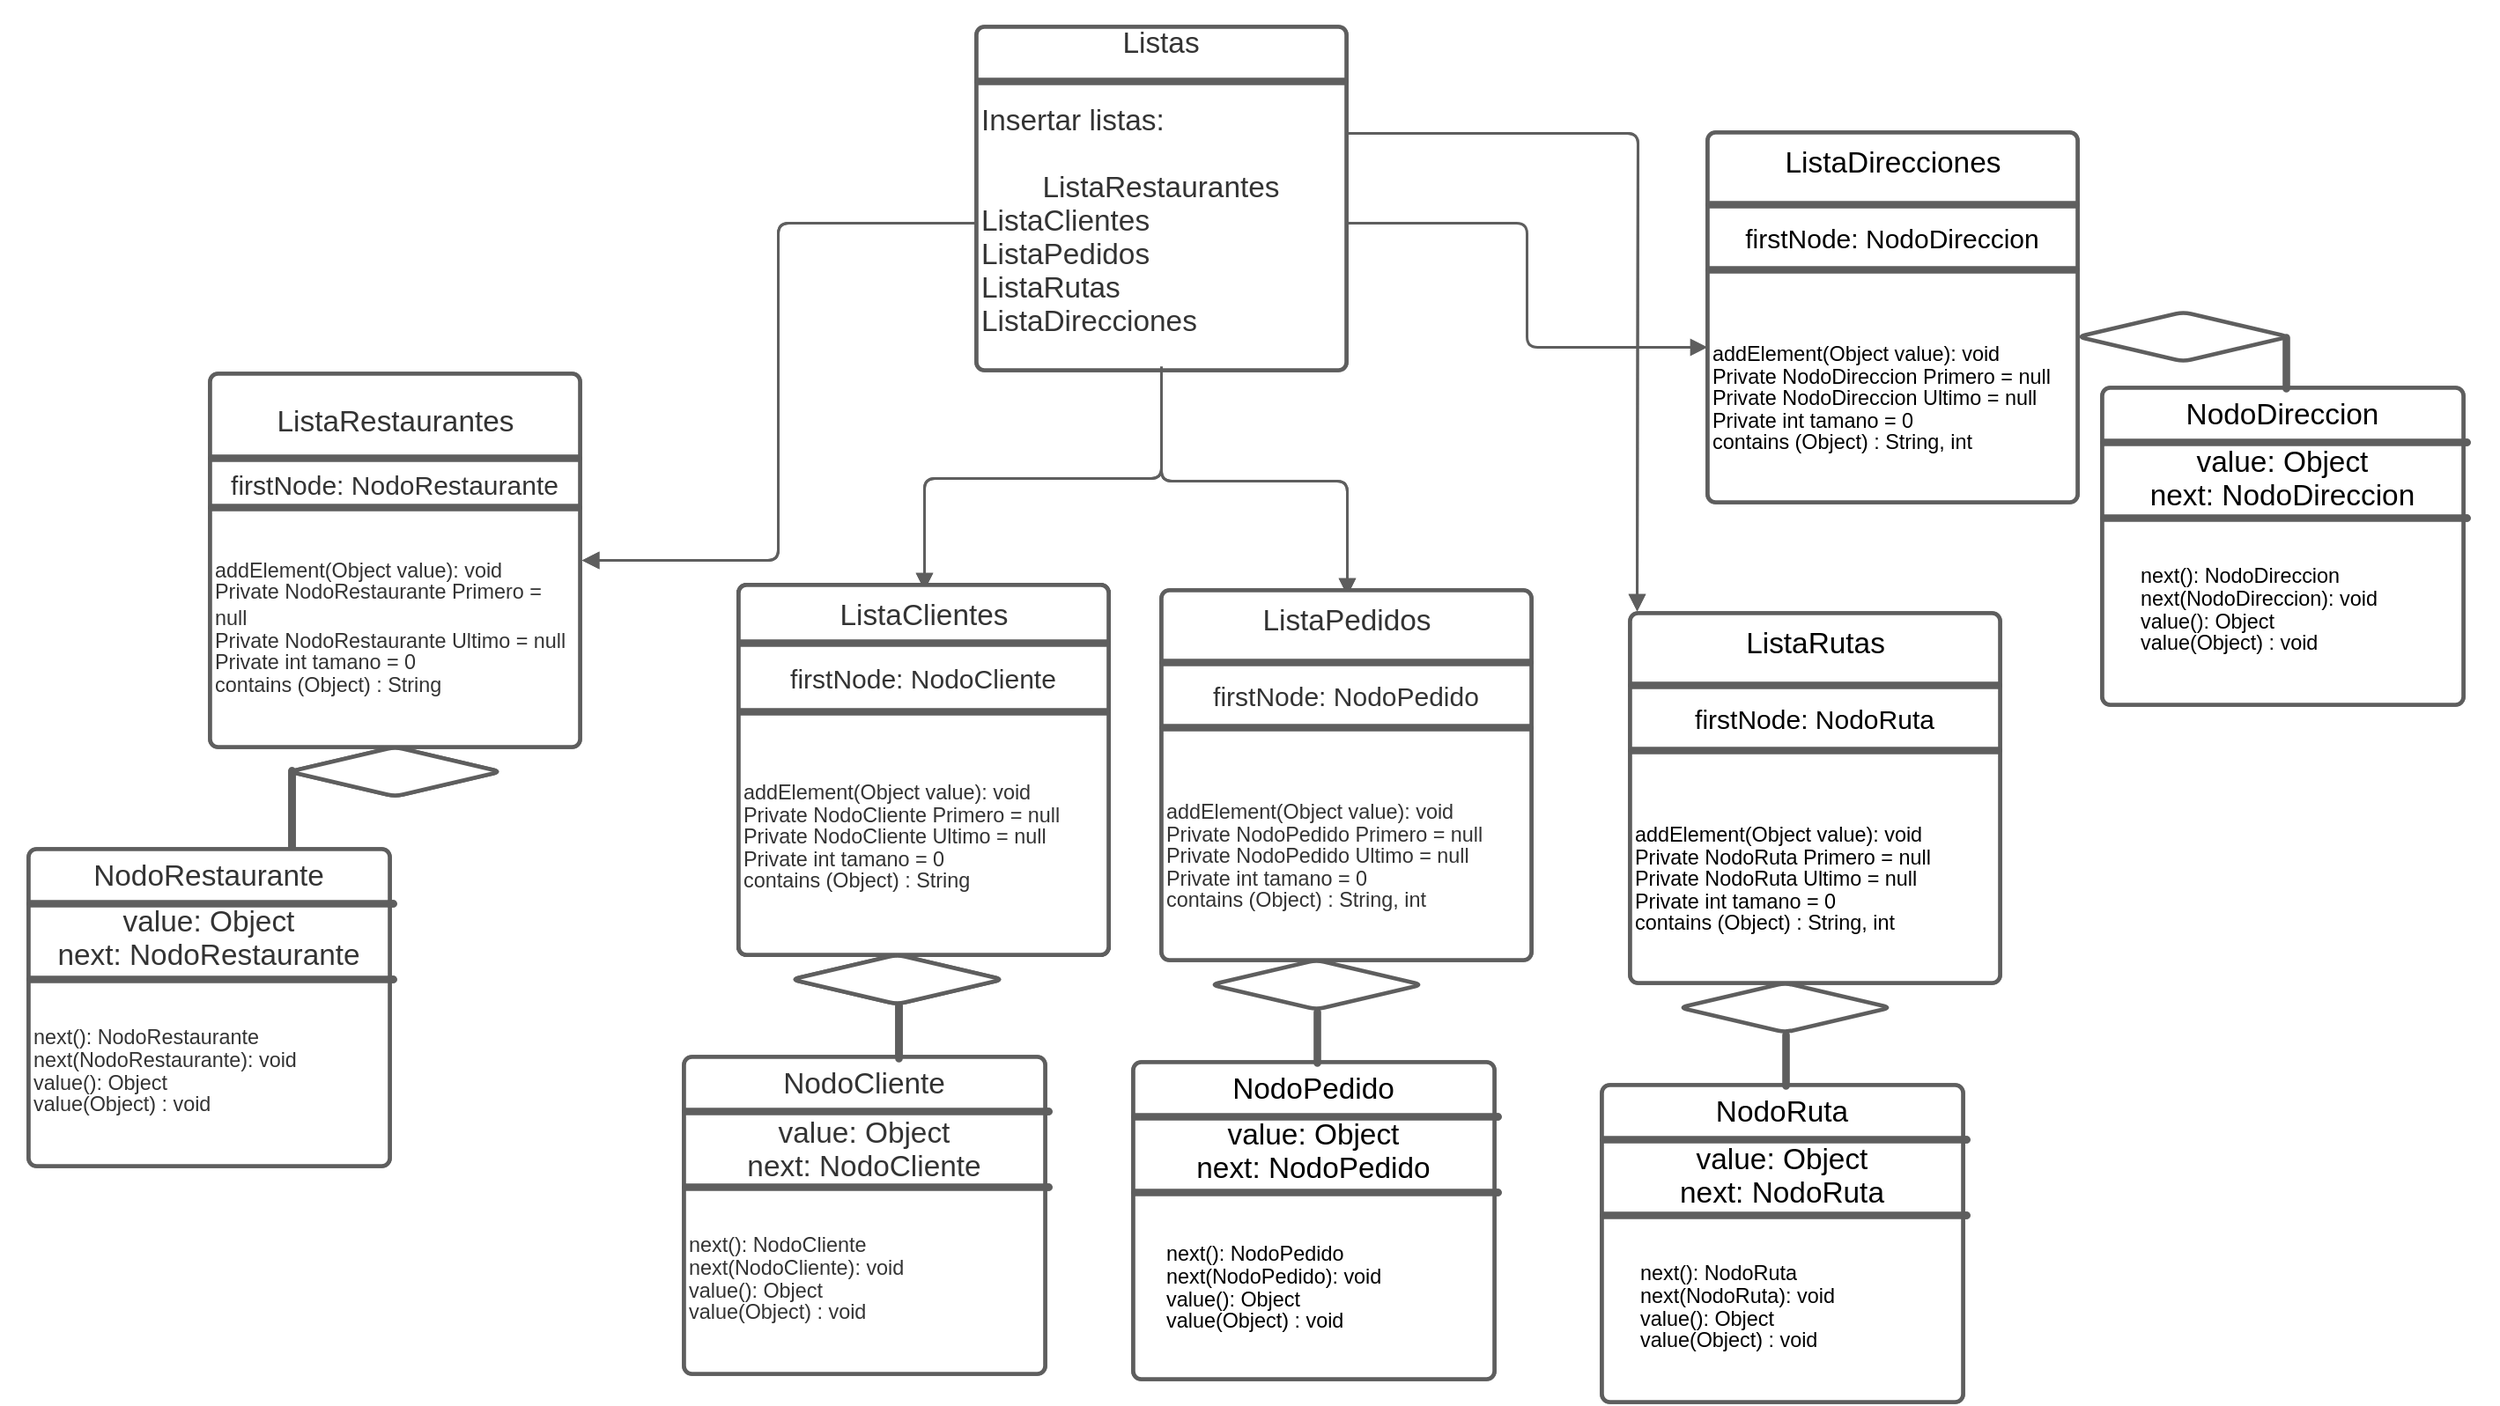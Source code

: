 <mxfile version="15.6.5" type="github"><diagram id="OmLxUVG8qJjrN4DKdPP0" name="Page-1"><mxGraphModel dx="-45" dy="1597" grid="1" gridSize="10" guides="1" tooltips="1" connect="1" arrows="1" fold="1" page="1" pageScale="1" pageWidth="827" pageHeight="1169" math="0" shadow="0"><root><mxCell id="0"/><mxCell id="1" parent="0"/><UserObject label="" lucidchartObjectId="8r3nfin7bwwQ" id="MJBJWxWjGqRULJ1TERhR-1"><mxCell style="html=1;overflow=block;blockSpacing=1;whiteSpace=wrap;;whiteSpace=wrap;fontSize=13;align=center;spacing=3.8;strokeColor=#5e5e5e;strokeOpacity=100;rounded=1;absoluteArcSize=1;arcSize=9;strokeWidth=2.3;" vertex="1" parent="1"><mxGeometry x="1965" y="-902" width="210" height="195" as="geometry"/></mxCell></UserObject><UserObject label="" lucidchartObjectId="9y3n72HBqbc~" id="MJBJWxWjGqRULJ1TERhR-2"><mxCell style="html=1;overflow=block;blockSpacing=1;whiteSpace=wrap;whiteSpace=wrap;fontSize=13;spacing=0;strokeColor=#5e5e5e;strokeOpacity=100;rounded=1;absoluteArcSize=1;arcSize=9;strokeWidth=2.3;" vertex="1" parent="1"><mxGeometry x="1965" y="-872" width="210" height="2" as="geometry"/></mxCell></UserObject><UserObject label="Listas" lucidchartObjectId="gz3nrY1p-9a7" id="MJBJWxWjGqRULJ1TERhR-3"><mxCell style="html=1;overflow=block;blockSpacing=1;whiteSpace=wrap;;whiteSpace=wrap;fontSize=16.7;fontColor=#333333;align=center;spacing=3.8;strokeOpacity=0;fillOpacity=0;rounded=1;absoluteArcSize=1;arcSize=9;fillColor=#ffffff;strokeWidth=2.3;" vertex="1" parent="1"><mxGeometry x="1980" y="-915" width="180" height="45" as="geometry"/></mxCell></UserObject><UserObject label="&lt;div style=&quot;display: flex; justify-content: flex-start; text-align: left; align-items: baseline; font-size: 0; line-height: 1.25;margin-top: -2px;&quot;&gt;&lt;span&gt;&lt;span style=&quot;font-size:16.7px;color:#333333;&quot;&gt;Insertar listas:&#10;&lt;/span&gt;&lt;/span&gt;&lt;/div&gt;&lt;div style=&quot;display: flex; justify-content: flex-start; text-align: left; align-items: baseline; font-size: 0; line-height: 1.25;margin-top: -2px;&quot;&gt;&lt;span&gt;&lt;span style=&quot;font-size:16.7px;color:#333333;&quot;&gt;&#10;&lt;/span&gt;&lt;/span&gt;&lt;/div&gt;&lt;div style=&quot;display: flex; justify-content: center; text-align: center; align-items: baseline; font-size: 0; line-height: 1.25;margin-top: -2px;&quot;&gt;&lt;span&gt;&lt;span style=&quot;font-size:16.7px;color:#333333;&quot;&gt;ListaRestaurantes&#10;&lt;/span&gt;&lt;/span&gt;&lt;/div&gt;&lt;div style=&quot;display: flex; justify-content: flex-start; text-align: left; align-items: baseline; font-size: 0; line-height: 1.25;margin-top: -2px;&quot;&gt;&lt;span&gt;&lt;span style=&quot;font-size:16.7px;color:#333333;&quot;&gt;ListaClientes&#10;&lt;/span&gt;&lt;/span&gt;&lt;/div&gt;&lt;div style=&quot;display: flex; justify-content: flex-start; text-align: left; align-items: baseline; font-size: 0; line-height: 1.25;margin-top: -2px;&quot;&gt;&lt;span&gt;&lt;span style=&quot;font-size:16.7px;color:#333333;&quot;&gt;ListaPedidos&#10;&lt;/span&gt;&lt;/span&gt;&lt;/div&gt;&lt;div style=&quot;display: flex; justify-content: flex-start; text-align: left; align-items: baseline; font-size: 0; line-height: 1.25;margin-top: -2px;&quot;&gt;&lt;span&gt;&lt;span style=&quot;font-size:16.7px;color:#333333;&quot;&gt;ListaRutas&#10;&lt;/span&gt;&lt;/span&gt;&lt;/div&gt;&lt;div style=&quot;display: flex; justify-content: flex-start; text-align: left; align-items: baseline; font-size: 0; line-height: 1.25;margin-top: -2px;&quot;&gt;&lt;span&gt;&lt;span style=&quot;font-size:16.7px;color:#333333;&quot;&gt;ListaDirecciones&lt;/span&gt;&lt;/span&gt;&lt;/div&gt;" lucidchartObjectId="fJ3nax1UYZWu" id="MJBJWxWjGqRULJ1TERhR-4"><mxCell style="html=1;overflow=block;blockSpacing=1;whiteSpace=wrap;;whiteSpace=wrap;fontSize=13;spacing=3.8;verticalAlign=middle;strokeOpacity=0;fillOpacity=0;rounded=1;absoluteArcSize=1;arcSize=9;fillColor=#ffffff;strokeWidth=2.3;" vertex="1" parent="1"><mxGeometry x="1965" y="-872" width="210" height="163" as="geometry"/></mxCell></UserObject><UserObject label="" lucidchartObjectId="5X3n934O5H_p" id="MJBJWxWjGqRULJ1TERhR-5"><mxCell style="html=1;jettySize=18;whiteSpace=wrap;fontSize=13;strokeColor=#5E5E5E;strokeWidth=1.5;rounded=1;arcSize=12;edgeStyle=orthogonalEdgeStyle;startArrow=none;;endArrow=block;endFill=1;;exitX=0;exitY=0.5;exitPerimeter=0;entryX=1.005;entryY=0.5;entryPerimeter=0;" edge="1" parent="1" source="MJBJWxWjGqRULJ1TERhR-4" target="MJBJWxWjGqRULJ1TERhR-9"><mxGeometry width="100" height="100" relative="1" as="geometry"><Array as="points"/></mxGeometry></mxCell></UserObject><UserObject label="" lucidchartObjectId="-X3n~9g~YRUY" id="MJBJWxWjGqRULJ1TERhR-6"><mxCell style="html=1;jettySize=18;whiteSpace=wrap;fontSize=13;strokeColor=#5E5E5E;strokeWidth=1.5;rounded=1;arcSize=12;edgeStyle=orthogonalEdgeStyle;startArrow=none;;endArrow=block;endFill=1;;exitX=0.5;exitY=1;exitPerimeter=0;entryX=0.5;entryY=0;entryPerimeter=0;" edge="1" parent="1" source="MJBJWxWjGqRULJ1TERhR-4" target="MJBJWxWjGqRULJ1TERhR-14"><mxGeometry width="100" height="100" relative="1" as="geometry"><Array as="points"/></mxGeometry></mxCell></UserObject><UserObject label="" lucidchartObjectId="cY3nbjWZ07tm" id="MJBJWxWjGqRULJ1TERhR-7"><mxCell style="html=1;jettySize=18;whiteSpace=wrap;fontSize=13;strokeColor=#5E5E5E;strokeWidth=1.5;rounded=1;arcSize=12;edgeStyle=orthogonalEdgeStyle;startArrow=none;;endArrow=block;endFill=1;;exitX=0.5;exitY=1;exitPerimeter=0;entryX=0.5;entryY=0;entryPerimeter=0;" edge="1" parent="1" source="MJBJWxWjGqRULJ1TERhR-4" target="MJBJWxWjGqRULJ1TERhR-20"><mxGeometry width="100" height="100" relative="1" as="geometry"><Array as="points"/></mxGeometry></mxCell></UserObject><UserObject label="" lucidchartObjectId="YY3ndM9Q9KBH" id="MJBJWxWjGqRULJ1TERhR-9"><mxCell style="html=1;overflow=block;blockSpacing=1;whiteSpace=wrap;;whiteSpace=wrap;fontSize=13;align=center;spacing=9;strokeColor=#5e5e5e;strokeOpacity=100;rounded=1;absoluteArcSize=1;arcSize=9;strokeWidth=2.3;fillColor=default;fontColor=default;" vertex="1" parent="1"><mxGeometry x="1530" y="-705" width="210" height="212" as="geometry"/></mxCell></UserObject><UserObject label="" lucidchartObjectId="J03nR.wqUdyX" id="MJBJWxWjGqRULJ1TERhR-10"><mxCell style="html=1;overflow=block;blockSpacing=1;whiteSpace=wrap;whiteSpace=wrap;fontSize=13;spacing=0;strokeColor=#5e5e5e;strokeOpacity=100;rounded=1;absoluteArcSize=1;arcSize=9;strokeWidth=2.3;" vertex="1" parent="1"><mxGeometry x="1530" y="-658" width="210" height="2" as="geometry"/></mxCell></UserObject><UserObject label="ListaRestaurantes" lucidchartObjectId="m33njGHpPcef" id="MJBJWxWjGqRULJ1TERhR-11"><mxCell style="html=1;overflow=block;blockSpacing=1;whiteSpace=wrap;;whiteSpace=wrap;fontSize=16.7;fontColor=#333333;align=center;spacing=3.8;strokeOpacity=0;fillOpacity=0;rounded=1;absoluteArcSize=1;arcSize=9;fillColor=#ffffff;strokeWidth=2.3;" vertex="1" parent="1"><mxGeometry x="1541" y="-701" width="189" height="47" as="geometry"/></mxCell></UserObject><UserObject label="" lucidchartObjectId="733nk~NfC5x2" id="MJBJWxWjGqRULJ1TERhR-12"><mxCell style="html=1;overflow=block;blockSpacing=1;whiteSpace=wrap;;whiteSpace=wrap;fontSize=13;align=center;spacing=9;strokeColor=#5e5e5e;strokeOpacity=100;rounded=1;absoluteArcSize=1;arcSize=9;strokeWidth=2.3;" vertex="1" parent="1"><mxGeometry x="1830" y="-585" width="210" height="210" as="geometry"/></mxCell></UserObject><UserObject label="" lucidchartObjectId="733nnYCfNK44" id="MJBJWxWjGqRULJ1TERhR-13"><mxCell style="html=1;overflow=block;blockSpacing=1;whiteSpace=wrap;whiteSpace=wrap;fontSize=13;spacing=0;strokeColor=#5e5e5e;strokeOpacity=100;rounded=1;absoluteArcSize=1;arcSize=9;strokeWidth=2.3;" vertex="1" parent="1"><mxGeometry x="1830" y="-545" width="210" height="2" as="geometry"/></mxCell></UserObject><UserObject label="ListaClientes" lucidchartObjectId="733nDXRm3Eb3" id="MJBJWxWjGqRULJ1TERhR-14"><mxCell style="html=1;overflow=block;blockSpacing=1;whiteSpace=wrap;;whiteSpace=wrap;fontSize=16.7;fontColor=#333333;align=center;spacing=3.8;strokeOpacity=0;fillOpacity=0;rounded=1;absoluteArcSize=1;arcSize=9;fillColor=#ffffff;strokeWidth=2.3;" vertex="1" parent="1"><mxGeometry x="1841" y="-582" width="189" height="29" as="geometry"/></mxCell></UserObject><UserObject label="" lucidchartObjectId="F63nGj-i5Nx7" id="MJBJWxWjGqRULJ1TERhR-15"><mxCell style="html=1;jettySize=18;whiteSpace=wrap;fontSize=13;strokeColor=#5E5E5E;strokeWidth=1.5;rounded=1;arcSize=12;edgeStyle=orthogonalEdgeStyle;startArrow=none;;endArrow=block;endFill=1;;exitX=1;exitY=0.187;exitPerimeter=0;" edge="1" parent="1" source="MJBJWxWjGqRULJ1TERhR-4"><mxGeometry width="100" height="100" relative="1" as="geometry"><Array as="points"/><mxPoint x="2340" y="-570" as="targetPoint"/></mxGeometry></mxCell></UserObject><UserObject label="&lt;div style=&quot;display: flex; justify-content: flex-start; text-align: left; align-items: baseline; font-size: 0; line-height: 1.25;margin-top: -2px;&quot;&gt;&lt;span&gt;&lt;span style=&quot;font-size:11.7px;color:#333333;&quot;&gt;addElement(Object value): void&#10;&lt;/span&gt;&lt;/span&gt;&lt;/div&gt;&lt;div style=&quot;display: flex; justify-content: flex-start; text-align: left; align-items: baseline; font-size: 0; line-height: 1.25;margin-top: -2px;&quot;&gt;&lt;span&gt;&lt;span style=&quot;font-size:11.7px;color:#333333;&quot;&gt;Private NodoRestaurante Primero = null&#10;&lt;/span&gt;&lt;/span&gt;&lt;/div&gt;&lt;div style=&quot;display: flex; justify-content: flex-start; text-align: left; align-items: baseline; font-size: 0; line-height: 1.25;margin-top: -2px;&quot;&gt;&lt;span&gt;&lt;span style=&quot;font-size:11.7px;color:#333333;&quot;&gt;Private NodoRestaurante Ultimo = null&#10;&lt;/span&gt;&lt;/span&gt;&lt;/div&gt;&lt;div style=&quot;display: flex; justify-content: flex-start; text-align: left; align-items: baseline; font-size: 0; line-height: 1.25;margin-top: -2px;&quot;&gt;&lt;span&gt;&lt;span style=&quot;font-size:11.7px;color:#333333;&quot;&gt;Private int tamano = 0 &#10;&lt;/span&gt;&lt;/span&gt;&lt;/div&gt;&lt;div style=&quot;display: flex; justify-content: flex-start; text-align: left; align-items: baseline; font-size: 0; line-height: 1.25;margin-top: -2px;&quot;&gt;&lt;span&gt;&lt;span style=&quot;font-size:11.7px;color:#333333;&quot;&gt;contains (Object) : String&#10;&lt;/span&gt;&lt;/span&gt;&lt;/div&gt;&lt;div style=&quot;display: flex; justify-content: flex-start; text-align: left; align-items: baseline; font-size: 0; line-height: 1.25;margin-top: -2px;&quot;&gt;&lt;span&gt;&lt;/span&gt;&lt;/div&gt;" lucidchartObjectId="G73nYwn291my" id="MJBJWxWjGqRULJ1TERhR-16"><mxCell style="html=1;overflow=block;blockSpacing=1;whiteSpace=wrap;;whiteSpace=wrap;fontSize=13;spacing=3.8;verticalAlign=middle;strokeOpacity=0;fillOpacity=0;rounded=1;absoluteArcSize=1;arcSize=9;fillColor=#ffffff;strokeWidth=2.3;" vertex="1" parent="1"><mxGeometry x="1530" y="-630" width="210" height="137" as="geometry"/></mxCell></UserObject><UserObject label="&lt;div style=&quot;display: flex; justify-content: flex-start; text-align: left; align-items: baseline; font-size: 0; line-height: 1.25;margin-top: -2px;&quot;&gt;&lt;span&gt;&lt;span style=&quot;font-size:11.7px;color:#333333;&quot;&gt;+Insertar(In NodoRestaurante:String,In nuevo: NodoRestaurante)&#10;&lt;/span&gt;&lt;/span&gt;&lt;/div&gt;&lt;div style=&quot;display: flex; justify-content: flex-start; text-align: left; align-items: baseline; font-size: 0; line-height: 1.25;margin-top: -2px;&quot;&gt;&lt;span&gt;&lt;span style=&quot;font-size:11.7px;color:#333333;&quot;&gt;+Retirar(In ref: NodoRestaurante): NodoRestaurante&#10;&lt;/span&gt;&lt;/span&gt;&lt;/div&gt;&lt;div style=&quot;display: flex; justify-content: flex-start; text-align: left; align-items: baseline; font-size: 0; line-height: 1.25;margin-top: -2px;&quot;&gt;&lt;span&gt;&lt;span style=&quot;font-size:11.7px;color:#333333;&quot;&gt;+InsertarPrimero(In nuevo: NodoRestaurante)&#10;&lt;/span&gt;&lt;/span&gt;&lt;/div&gt;&lt;div style=&quot;display: flex; justify-content: flex-start; text-align: left; align-items: baseline; font-size: 0; line-height: 1.25;margin-top: -2px;&quot;&gt;&lt;span&gt;&lt;span style=&quot;font-size:11.7px;color:#333333;&quot;&gt;+InsertarUltimo(In nuevo: NodoRestaurante)&#10;&lt;/span&gt;&lt;/span&gt;&lt;/div&gt;&lt;div style=&quot;display: flex; justify-content: flex-start; text-align: left; align-items: baseline; font-size: 0; line-height: 1.25;margin-top: -2px;&quot;&gt;&lt;span&gt;&lt;span style=&quot;font-size:11.7px;color:#333333;&quot;&gt;+InsertarEnSitio(In ref: NodoRestaurante, In nuevo: NodoRestaurante)&lt;/span&gt;&lt;span style=&quot;font-size:16px;color:#000000;&quot;&gt; &lt;/span&gt;&lt;span style=&quot;font-size:11.7px;color:#333333;&quot;&gt;&#10;&lt;/span&gt;&lt;/span&gt;&lt;/div&gt;&lt;div style=&quot;display: flex; justify-content: center; text-align: center; align-items: baseline; font-size: 0; line-height: 1.25;margin-top: -2px;&quot;&gt;&lt;span&gt;&lt;span style=&quot;font-size:11.7px;color:#333333;&quot;&gt;&#10;&lt;/span&gt;&lt;/span&gt;&lt;/div&gt;&lt;div style=&quot;display: flex; justify-content: center; text-align: center; align-items: baseline; font-size: 0; line-height: 1.25;margin-top: -2px;&quot;&gt;&lt;span&gt;&lt;/span&gt;&lt;/div&gt;" lucidchartObjectId="4~3nvJPnU6Ev" id="MJBJWxWjGqRULJ1TERhR-17"><mxCell style="html=1;overflow=block;blockSpacing=1;whiteSpace=wrap;;whiteSpace=wrap;fontSize=13;spacing=3.8;verticalAlign=middle;strokeOpacity=0;fillOpacity=0;rounded=1;absoluteArcSize=1;arcSize=9;fillColor=#ffffff;strokeWidth=2.3;" vertex="1" parent="1"><mxGeometry x="1830" y="-545" width="210" height="175" as="geometry"/></mxCell></UserObject><UserObject label="" lucidchartObjectId="Wa4ndkCUZhaR" id="MJBJWxWjGqRULJ1TERhR-18"><mxCell style="html=1;overflow=block;blockSpacing=1;whiteSpace=wrap;;whiteSpace=wrap;fontSize=13;align=center;spacing=9;strokeColor=#5e5e5e;strokeOpacity=100;rounded=1;absoluteArcSize=1;arcSize=9;strokeWidth=2.3;" vertex="1" parent="1"><mxGeometry x="2070" y="-582" width="210" height="210" as="geometry"/></mxCell></UserObject><UserObject label="" lucidchartObjectId="Wa4noxhMhLFU" id="MJBJWxWjGqRULJ1TERhR-19"><mxCell style="html=1;overflow=block;blockSpacing=1;whiteSpace=wrap;whiteSpace=wrap;fontSize=13;spacing=0;strokeColor=#5e5e5e;strokeOpacity=100;rounded=1;absoluteArcSize=1;arcSize=9;strokeWidth=2.3;" vertex="1" parent="1"><mxGeometry x="2070" y="-542" width="210" height="2" as="geometry"/></mxCell></UserObject><UserObject label="ListaPedidos" lucidchartObjectId="Wa4nwlLMcBXa" id="MJBJWxWjGqRULJ1TERhR-20"><mxCell style="html=1;overflow=block;blockSpacing=1;whiteSpace=wrap;;whiteSpace=wrap;fontSize=16.7;fontColor=#333333;align=center;spacing=3.8;strokeOpacity=0;fillOpacity=0;rounded=1;absoluteArcSize=1;arcSize=9;fillColor=#ffffff;strokeWidth=2.3;" vertex="1" parent="1"><mxGeometry x="2081" y="-579" width="189" height="29" as="geometry"/></mxCell></UserObject><UserObject label="&lt;div style=&quot;display: flex; justify-content: flex-start; text-align: left; align-items: baseline; font-size: 0; line-height: 1.25;margin-top: -2px;&quot;&gt;&lt;span&gt;&lt;span style=&quot;font-size:11.7px;color:#333333;&quot;&gt;addElement(Object value): void&#10;&lt;/span&gt;&lt;/span&gt;&lt;/div&gt;&lt;div style=&quot;display: flex; justify-content: flex-start; text-align: left; align-items: baseline; font-size: 0; line-height: 1.25;margin-top: -2px;&quot;&gt;&lt;span&gt;&lt;span style=&quot;font-size:11.7px;color:#333333;&quot;&gt;Private NodoPedido Primero = null&#10;&lt;/span&gt;&lt;/span&gt;&lt;/div&gt;&lt;div style=&quot;display: flex; justify-content: flex-start; text-align: left; align-items: baseline; font-size: 0; line-height: 1.25;margin-top: -2px;&quot;&gt;&lt;span&gt;&lt;span style=&quot;font-size:11.7px;color:#333333;&quot;&gt;Private NodoPedido Ultimo = null&#10;&lt;/span&gt;&lt;/span&gt;&lt;/div&gt;&lt;div style=&quot;display: flex; justify-content: flex-start; text-align: left; align-items: baseline; font-size: 0; line-height: 1.25;margin-top: -2px;&quot;&gt;&lt;span&gt;&lt;span style=&quot;font-size:11.7px;color:#333333;&quot;&gt;Private int tamano = 0 &#10;&lt;/span&gt;&lt;/span&gt;&lt;/div&gt;&lt;div style=&quot;display: flex; justify-content: flex-start; text-align: left; align-items: baseline; font-size: 0; line-height: 1.25;margin-top: -2px;&quot;&gt;&lt;span&gt;&lt;span style=&quot;font-size:11.7px;color:#333333;&quot;&gt;contains (Object) : String, int&lt;/span&gt;&lt;/span&gt;&lt;/div&gt;" lucidchartObjectId="Wa4ncUOXJ9fq" id="MJBJWxWjGqRULJ1TERhR-21"><mxCell style="html=1;overflow=block;blockSpacing=1;whiteSpace=wrap;;whiteSpace=wrap;fontSize=13;spacing=3.8;verticalAlign=middle;strokeOpacity=0;fillOpacity=0;rounded=1;absoluteArcSize=1;arcSize=9;fillColor=#ffffff;strokeWidth=2.3;" vertex="1" parent="1"><mxGeometry x="2070" y="-490" width="210" height="120" as="geometry"/></mxCell></UserObject><UserObject label="" lucidchartObjectId="3a4nM~5ncu53" id="MJBJWxWjGqRULJ1TERhR-22"><mxCell style="html=1;overflow=block;blockSpacing=1;whiteSpace=wrap;;whiteSpace=wrap;fontSize=13;align=center;spacing=9;strokeColor=#5e5e5e;strokeOpacity=100;rounded=1;absoluteArcSize=1;arcSize=9;strokeWidth=2.3;" vertex="1" parent="1"><mxGeometry x="1830" y="-585" width="210" height="210" as="geometry"/></mxCell></UserObject><UserObject label="" lucidchartObjectId="3a4nKN6KEdza" id="MJBJWxWjGqRULJ1TERhR-23"><mxCell style="html=1;overflow=block;blockSpacing=1;whiteSpace=wrap;whiteSpace=wrap;fontSize=13;spacing=0;strokeColor=#5e5e5e;strokeOpacity=100;rounded=1;absoluteArcSize=1;arcSize=9;strokeWidth=2.3;" vertex="1" parent="1"><mxGeometry x="1830" y="-545" width="210" height="2" as="geometry"/></mxCell></UserObject><UserObject label="ListaClientes" lucidchartObjectId="3a4nBH-Yc75y" id="MJBJWxWjGqRULJ1TERhR-24"><mxCell style="html=1;overflow=block;blockSpacing=1;whiteSpace=wrap;;whiteSpace=wrap;fontSize=16.7;fontColor=#333333;align=center;spacing=3.8;strokeOpacity=0;fillOpacity=0;rounded=1;absoluteArcSize=1;arcSize=9;fillColor=#ffffff;strokeWidth=2.3;" vertex="1" parent="1"><mxGeometry x="1841" y="-582" width="189" height="29" as="geometry"/></mxCell></UserObject><UserObject label="&lt;div style=&quot;display: flex; justify-content: flex-start; text-align: left; align-items: baseline; font-size: 0; line-height: 1.25;margin-top: -2px;&quot;&gt;&lt;span&gt;&lt;span style=&quot;font-size:11.7px;color:#333333;&quot;&gt;+Insertar(In NodoRestaurante:String,In nuevo: NodoRestaurante)&#10;&lt;/span&gt;&lt;/span&gt;&lt;/div&gt;&lt;div style=&quot;display: flex; justify-content: flex-start; text-align: left; align-items: baseline; font-size: 0; line-height: 1.25;margin-top: -2px;&quot;&gt;&lt;span&gt;&lt;span style=&quot;font-size:11.7px;color:#333333;&quot;&gt;+Retirar(In ref: NodoRestaurante): NodoRestaurante&#10;&lt;/span&gt;&lt;/span&gt;&lt;/div&gt;&lt;div style=&quot;display: flex; justify-content: flex-start; text-align: left; align-items: baseline; font-size: 0; line-height: 1.25;margin-top: -2px;&quot;&gt;&lt;span&gt;&lt;span style=&quot;font-size:11.7px;color:#333333;&quot;&gt;+InsertarPrimero(In nuevo: NodoRestaurante)&#10;&lt;/span&gt;&lt;/span&gt;&lt;/div&gt;&lt;div style=&quot;display: flex; justify-content: flex-start; text-align: left; align-items: baseline; font-size: 0; line-height: 1.25;margin-top: -2px;&quot;&gt;&lt;span&gt;&lt;span style=&quot;font-size:11.7px;color:#333333;&quot;&gt;+InsertarUltimo(In nuevo: NodoRestaurante)&#10;&lt;/span&gt;&lt;/span&gt;&lt;/div&gt;&lt;div style=&quot;display: flex; justify-content: flex-start; text-align: left; align-items: baseline; font-size: 0; line-height: 1.25;margin-top: -2px;&quot;&gt;&lt;span&gt;&lt;span style=&quot;font-size:11.7px;color:#333333;&quot;&gt;+InsertarEnSitio(In ref: NodoRestaurante, In nuevo: NodoRestaurante)&lt;/span&gt;&lt;span style=&quot;font-size:16px;color:#000000;&quot;&gt; &lt;/span&gt;&lt;span style=&quot;font-size:11.7px;color:#333333;&quot;&gt;&#10;&lt;/span&gt;&lt;/span&gt;&lt;/div&gt;&lt;div style=&quot;display: flex; justify-content: center; text-align: center; align-items: baseline; font-size: 0; line-height: 1.25;margin-top: -2px;&quot;&gt;&lt;span&gt;&lt;span style=&quot;font-size:11.7px;color:#333333;&quot;&gt;&#10;&lt;/span&gt;&lt;/span&gt;&lt;/div&gt;&lt;div style=&quot;display: flex; justify-content: center; text-align: center; align-items: baseline; font-size: 0; line-height: 1.25;margin-top: -2px;&quot;&gt;&lt;span&gt;&lt;/span&gt;&lt;/div&gt;" lucidchartObjectId="3a4nRAN-0xTB" id="MJBJWxWjGqRULJ1TERhR-25"><mxCell style="html=1;overflow=block;blockSpacing=1;whiteSpace=wrap;;whiteSpace=wrap;fontSize=13;spacing=3.8;verticalAlign=middle;strokeOpacity=0;fillOpacity=0;rounded=1;absoluteArcSize=1;arcSize=9;fillColor=#ffffff;strokeWidth=2.3;" vertex="1" parent="1"><mxGeometry x="1830" y="-545" width="210" height="175" as="geometry"/></mxCell></UserObject><UserObject label="" lucidchartObjectId="cb4nBsBl08lJ" id="MJBJWxWjGqRULJ1TERhR-30"><mxCell style="html=1;overflow=block;blockSpacing=1;whiteSpace=wrap;;whiteSpace=wrap;fontSize=13;align=center;spacing=9;strokeColor=#5e5e5e;strokeOpacity=100;rounded=1;absoluteArcSize=1;arcSize=9;strokeWidth=2.3;" vertex="1" parent="1"><mxGeometry x="1830" y="-585" width="210" height="210" as="geometry"/></mxCell></UserObject><UserObject label="" lucidchartObjectId="cb4nFcYdK_7H" id="MJBJWxWjGqRULJ1TERhR-31"><mxCell style="html=1;overflow=block;blockSpacing=1;whiteSpace=wrap;whiteSpace=wrap;fontSize=13;spacing=0;strokeColor=#5e5e5e;strokeOpacity=100;rounded=1;absoluteArcSize=1;arcSize=9;strokeWidth=2.3;" vertex="1" parent="1"><mxGeometry x="1830" y="-553" width="210" height="2" as="geometry"/></mxCell></UserObject><UserObject label="ListaClientes" lucidchartObjectId="cb4nO7QPqf3X" id="MJBJWxWjGqRULJ1TERhR-32"><mxCell style="html=1;overflow=block;blockSpacing=1;whiteSpace=wrap;;whiteSpace=wrap;fontSize=16.7;fontColor=#333333;align=center;spacing=3.8;strokeOpacity=0;fillOpacity=0;rounded=1;absoluteArcSize=1;arcSize=9;fillColor=#ffffff;strokeWidth=2.3;" vertex="1" parent="1"><mxGeometry x="1841" y="-582" width="189" height="29" as="geometry"/></mxCell></UserObject><UserObject label="&lt;div style=&quot;display: flex; justify-content: flex-start; text-align: left; align-items: baseline; font-size: 0; line-height: 1.25;margin-top: -2px;&quot;&gt;&lt;span&gt;&lt;span style=&quot;font-size:11.7px;color:#333333;&quot;&gt;addElement(Object value): void&#10;&lt;/span&gt;&lt;/span&gt;&lt;/div&gt;&lt;div style=&quot;display: flex; justify-content: flex-start; text-align: left; align-items: baseline; font-size: 0; line-height: 1.25;margin-top: -2px;&quot;&gt;&lt;span&gt;&lt;span style=&quot;font-size:11.7px;color:#333333;&quot;&gt;Private NodoCliente Primero = null&#10;&lt;/span&gt;&lt;/span&gt;&lt;/div&gt;&lt;div style=&quot;display: flex; justify-content: flex-start; text-align: left; align-items: baseline; font-size: 0; line-height: 1.25;margin-top: -2px;&quot;&gt;&lt;span&gt;&lt;span style=&quot;font-size:11.7px;color:#333333;&quot;&gt;Private NodoCliente Ultimo = null&#10;&lt;/span&gt;&lt;/span&gt;&lt;/div&gt;&lt;div style=&quot;display: flex; justify-content: flex-start; text-align: left; align-items: baseline; font-size: 0; line-height: 1.25;margin-top: -2px;&quot;&gt;&lt;span&gt;&lt;span style=&quot;font-size:11.7px;color:#333333;&quot;&gt;Private int tamano = 0 &#10;&lt;/span&gt;&lt;/span&gt;&lt;/div&gt;&lt;div style=&quot;display: flex; justify-content: flex-start; text-align: left; align-items: baseline; font-size: 0; line-height: 1.25;margin-top: -2px;&quot;&gt;&lt;span&gt;&lt;span style=&quot;font-size:11.7px;color:#333333;&quot;&gt;contains (Object) : String&#10;&lt;/span&gt;&lt;/span&gt;&lt;/div&gt;&lt;div style=&quot;display: flex; justify-content: flex-start; text-align: left; align-items: baseline; font-size: 0; line-height: 1.25;margin-top: -2px;&quot;&gt;&lt;span&gt;&lt;/span&gt;&lt;/div&gt;" lucidchartObjectId="cb4nkpjkRhF8" id="MJBJWxWjGqRULJ1TERhR-33"><mxCell style="html=1;overflow=block;blockSpacing=1;whiteSpace=wrap;;whiteSpace=wrap;fontSize=13;spacing=3.8;verticalAlign=middle;strokeOpacity=0;fillOpacity=0;rounded=1;absoluteArcSize=1;arcSize=9;fillColor=#ffffff;strokeWidth=2.3;" vertex="1" parent="1"><mxGeometry x="1830" y="-502" width="210" height="120" as="geometry"/></mxCell></UserObject><UserObject label="" lucidchartObjectId="Eh4nPEmThLcS" id="MJBJWxWjGqRULJ1TERhR-38"><mxCell style="html=1;overflow=block;blockSpacing=1;whiteSpace=wrap;;whiteSpace=wrap;fontSize=13;align=center;spacing=9;strokeColor=#5e5e5e;strokeOpacity=100;rounded=1;absoluteArcSize=1;arcSize=9;strokeWidth=2.3;" vertex="1" parent="1"><mxGeometry x="1427" y="-435" width="205" height="180" as="geometry"/></mxCell></UserObject><UserObject label="" lucidchartObjectId="TG4nN.inazqK" id="MJBJWxWjGqRULJ1TERhR-39"><mxCell style="html=1;overflow=block;blockSpacing=1;whiteSpace=wrap;rhombus;whiteSpace=wrap;fontSize=13;align=center;spacing=3.8;strokeColor=#5e5e5e;strokeOpacity=100;rounded=1;absoluteArcSize=1;arcSize=9;strokeWidth=2.3;" vertex="1" parent="1"><mxGeometry x="1575" y="-493" width="120" height="28" as="geometry"/></mxCell></UserObject><UserObject label="" lucidchartObjectId="yH4nf4MhevPP" id="MJBJWxWjGqRULJ1TERhR-40"><mxCell style="html=1;overflow=block;blockSpacing=1;whiteSpace=wrap;whiteSpace=wrap;fontSize=13;spacing=0;strokeColor=#5e5e5e;strokeOpacity=100;rounded=1;absoluteArcSize=1;arcSize=9;strokeWidth=2.3;" vertex="1" parent="1"><mxGeometry x="1427" y="-405" width="208" height="2" as="geometry"/></mxCell></UserObject><UserObject label="NodoRestaurante" lucidchartObjectId="MH4nIEmZ9pYi" id="MJBJWxWjGqRULJ1TERhR-41"><mxCell style="html=1;overflow=block;blockSpacing=1;whiteSpace=wrap;;whiteSpace=wrap;fontSize=16.7;fontColor=#333333;align=center;spacing=3.8;strokeOpacity=0;fillOpacity=0;rounded=1;absoluteArcSize=1;arcSize=9;fillColor=#ffffff;strokeWidth=2.3;" vertex="1" parent="1"><mxGeometry x="1427" y="-435" width="205" height="32" as="geometry"/></mxCell></UserObject><UserObject label="&lt;div style=&quot;display: flex; justify-content: flex-start; text-align: left; align-items: baseline; font-size: 0; line-height: 1.25;margin-top: -2px;&quot;&gt;&lt;span&gt;&lt;span style=&quot;font-size:11.7px;color:#333333;&quot;&gt;next(): NodoRestaurante&#10;&lt;/span&gt;&lt;/span&gt;&lt;/div&gt;&lt;div style=&quot;display: flex; justify-content: flex-start; text-align: left; align-items: baseline; font-size: 0; line-height: 1.25;margin-top: -2px;&quot;&gt;&lt;span&gt;&lt;span style=&quot;font-size:11.7px;color:#333333;&quot;&gt;next(NodoRestaurante): void&#10;&lt;/span&gt;&lt;/span&gt;&lt;/div&gt;&lt;div style=&quot;display: flex; justify-content: flex-start; text-align: left; align-items: baseline; font-size: 0; line-height: 1.25;margin-top: -2px;&quot;&gt;&lt;span&gt;&lt;span style=&quot;font-size:11.7px;color:#333333;&quot;&gt;value(): Object&#10;&lt;/span&gt;&lt;/span&gt;&lt;/div&gt;&lt;div style=&quot;display: flex; justify-content: flex-start; text-align: left; align-items: baseline; font-size: 0; line-height: 1.25;margin-top: -2px;&quot;&gt;&lt;span&gt;&lt;span style=&quot;font-size:11.7px;color:#333333;&quot;&gt;value(Object) : void&lt;/span&gt;&lt;/span&gt;&lt;/div&gt;" lucidchartObjectId="FL4nMbv_-x4G" id="MJBJWxWjGqRULJ1TERhR-42"><mxCell style="html=1;overflow=block;blockSpacing=1;whiteSpace=wrap;;whiteSpace=wrap;fontSize=13;spacing=3.8;verticalAlign=middle;strokeOpacity=0;fillOpacity=0;rounded=1;absoluteArcSize=1;arcSize=9;fillColor=#ffffff;strokeWidth=2.3;" vertex="1" parent="1"><mxGeometry x="1427" y="-362" width="205" height="107" as="geometry"/></mxCell></UserObject><UserObject label="" lucidchartObjectId="fM4nNcr1V5z1" id="MJBJWxWjGqRULJ1TERhR-43"><mxCell style="html=1;overflow=block;blockSpacing=1;whiteSpace=wrap;whiteSpace=wrap;fontSize=13;spacing=0;strokeColor=#5e5e5e;strokeOpacity=100;rounded=1;absoluteArcSize=1;arcSize=9;strokeWidth=2.3;" vertex="1" parent="1"><mxGeometry x="1530" y="-630" width="210" height="2" as="geometry"/></mxCell></UserObject><UserObject label="firstNode: NodoRestaurante" lucidchartObjectId="mM4n8cdN5RCP" id="MJBJWxWjGqRULJ1TERhR-44"><mxCell style="html=1;overflow=block;blockSpacing=1;whiteSpace=wrap;;whiteSpace=wrap;fontSize=15;fontColor=#333333;align=center;spacing=3.8;strokeOpacity=0;fillOpacity=0;rounded=1;absoluteArcSize=1;arcSize=9;fillColor=#ffffff;strokeWidth=2.3;" vertex="1" parent="1"><mxGeometry x="1530" y="-654" width="210" height="24" as="geometry"/></mxCell></UserObject><UserObject label="" lucidchartObjectId="JN4nPngalTuX" id="MJBJWxWjGqRULJ1TERhR-45"><mxCell style="html=1;overflow=block;blockSpacing=1;whiteSpace=wrap;whiteSpace=wrap;fontSize=13;spacing=0;strokeColor=#5e5e5e;strokeOpacity=100;rounded=1;absoluteArcSize=1;arcSize=9;strokeWidth=2.3;" vertex="1" parent="1"><mxGeometry x="1427" y="-362" width="208" height="2" as="geometry"/></mxCell></UserObject><UserObject label="&lt;div style=&quot;display: flex; justify-content: center; text-align: center; align-items: baseline; font-size: 0; line-height: 1.25;margin-top: -2px;&quot;&gt;&lt;span&gt;&lt;span style=&quot;font-size:16.7px;color:#333333;&quot;&gt;value: Object&#10;&lt;/span&gt;&lt;/span&gt;&lt;/div&gt;&lt;div style=&quot;display: flex; justify-content: center; text-align: center; align-items: baseline; font-size: 0; line-height: 1.25;margin-top: -2px;&quot;&gt;&lt;span&gt;&lt;span style=&quot;font-size:16.7px;color:#333333;&quot;&gt;next: NodoRestaurante &lt;/span&gt;&lt;/span&gt;&lt;/div&gt;" lucidchartObjectId="VN4n0RcNsGh3" id="MJBJWxWjGqRULJ1TERhR-46"><mxCell style="html=1;overflow=block;blockSpacing=1;whiteSpace=wrap;;whiteSpace=wrap;fontSize=13;spacing=3.8;strokeOpacity=0;fillOpacity=0;rounded=1;absoluteArcSize=1;arcSize=9;fillColor=#ffffff;strokeWidth=2.3;" vertex="1" parent="1"><mxGeometry x="1770" y="-300" width="233" height="44" as="geometry"/></mxCell></UserObject><UserObject label="" lucidchartObjectId="e-5nEIdWK3y8" id="MJBJWxWjGqRULJ1TERhR-47"><mxCell style="html=1;overflow=block;blockSpacing=1;whiteSpace=wrap;whiteSpace=wrap;fontSize=13;spacing=0;strokeColor=#5e5e5e;strokeOpacity=100;rounded=1;absoluteArcSize=1;arcSize=9;rotation=-270;strokeWidth=2.3;" vertex="1" parent="1"><mxGeometry x="1554" y="-459" width="45" height="2" as="geometry"/></mxCell></UserObject><UserObject label="" lucidchartObjectId="1-5nyd8thZpM" id="MJBJWxWjGqRULJ1TERhR-48"><mxCell style="html=1;overflow=block;blockSpacing=1;whiteSpace=wrap;whiteSpace=wrap;fontSize=13;spacing=0;strokeColor=#5e5e5e;strokeOpacity=100;rounded=1;absoluteArcSize=1;arcSize=9;strokeWidth=2.3;" vertex="1" parent="1"><mxGeometry x="1830" y="-514" width="210" height="2" as="geometry"/></mxCell></UserObject><UserObject label="firstNode: NodoCliente" lucidchartObjectId="n_5nhgG4qa5w" id="MJBJWxWjGqRULJ1TERhR-49"><mxCell style="html=1;overflow=block;blockSpacing=1;whiteSpace=wrap;;whiteSpace=wrap;fontSize=15;fontColor=#333333;align=center;spacing=3.8;strokeOpacity=0;fillOpacity=0;rounded=1;absoluteArcSize=1;arcSize=9;fillColor=#ffffff;strokeWidth=2.3;" vertex="1" parent="1"><mxGeometry x="1830" y="-553" width="210" height="41" as="geometry"/></mxCell></UserObject><UserObject label="" lucidchartObjectId="V.5nitYIFmTP" id="MJBJWxWjGqRULJ1TERhR-50"><mxCell style="html=1;overflow=block;blockSpacing=1;whiteSpace=wrap;;whiteSpace=wrap;fontSize=13;align=center;spacing=9;strokeColor=#5e5e5e;strokeOpacity=100;rounded=1;absoluteArcSize=1;arcSize=9;strokeWidth=2.3;" vertex="1" parent="1"><mxGeometry x="1799" y="-317" width="205" height="180" as="geometry"/></mxCell></UserObject><UserObject label="" lucidchartObjectId="V.5nJd_hESHF" id="MJBJWxWjGqRULJ1TERhR-51"><mxCell style="html=1;overflow=block;blockSpacing=1;whiteSpace=wrap;rhombus;whiteSpace=wrap;fontSize=13;align=center;spacing=3.8;strokeColor=#5e5e5e;strokeOpacity=100;rounded=1;absoluteArcSize=1;arcSize=9;strokeWidth=2.3;" vertex="1" parent="1"><mxGeometry x="1860" y="-375" width="120" height="28" as="geometry"/></mxCell></UserObject><UserObject label="" lucidchartObjectId="V.5nG4vjqLn2" id="MJBJWxWjGqRULJ1TERhR-52"><mxCell style="html=1;overflow=block;blockSpacing=1;whiteSpace=wrap;whiteSpace=wrap;fontSize=13;spacing=0;strokeColor=#5e5e5e;strokeOpacity=100;rounded=1;absoluteArcSize=1;arcSize=9;strokeWidth=2.3;" vertex="1" parent="1"><mxGeometry x="1799" y="-287" width="208" height="2" as="geometry"/></mxCell></UserObject><UserObject label="NodoCliente" lucidchartObjectId="V.5n0HwcAXIE" id="MJBJWxWjGqRULJ1TERhR-53"><mxCell style="html=1;overflow=block;blockSpacing=1;whiteSpace=wrap;;whiteSpace=wrap;fontSize=16.7;fontColor=#333333;align=center;spacing=3.8;strokeOpacity=0;fillOpacity=0;rounded=1;absoluteArcSize=1;arcSize=9;fillColor=#ffffff;strokeWidth=2.3;" vertex="1" parent="1"><mxGeometry x="1799" y="-317" width="205" height="32" as="geometry"/></mxCell></UserObject><UserObject label="&lt;div style=&quot;display: flex; justify-content: flex-start; text-align: left; align-items: baseline; font-size: 0; line-height: 1.25;margin-top: -2px;&quot;&gt;&lt;span&gt;&lt;span style=&quot;font-size:11.7px;color:#333333;&quot;&gt;next(): NodoCliente&#10;&lt;/span&gt;&lt;/span&gt;&lt;/div&gt;&lt;div style=&quot;display: flex; justify-content: flex-start; text-align: left; align-items: baseline; font-size: 0; line-height: 1.25;margin-top: -2px;&quot;&gt;&lt;span&gt;&lt;span style=&quot;font-size:11.7px;color:#333333;&quot;&gt;next(NodoCliente): void&#10;&lt;/span&gt;&lt;/span&gt;&lt;/div&gt;&lt;div style=&quot;display: flex; justify-content: flex-start; text-align: left; align-items: baseline; font-size: 0; line-height: 1.25;margin-top: -2px;&quot;&gt;&lt;span&gt;&lt;span style=&quot;font-size:11.7px;color:#333333;&quot;&gt;value(): Object&#10;&lt;/span&gt;&lt;/span&gt;&lt;/div&gt;&lt;div style=&quot;display: flex; justify-content: flex-start; text-align: left; align-items: baseline; font-size: 0; line-height: 1.25;margin-top: -2px;&quot;&gt;&lt;span&gt;&lt;span style=&quot;font-size:11.7px;color:#333333;&quot;&gt;value(Object) : void&lt;/span&gt;&lt;/span&gt;&lt;/div&gt;" lucidchartObjectId="V.5nZnDU8h40" id="MJBJWxWjGqRULJ1TERhR-54"><mxCell style="html=1;overflow=block;blockSpacing=1;whiteSpace=wrap;;whiteSpace=wrap;fontSize=13;spacing=3.8;verticalAlign=middle;strokeOpacity=0;fillOpacity=0;rounded=1;absoluteArcSize=1;arcSize=9;fillColor=#ffffff;strokeWidth=2.3;" vertex="1" parent="1"><mxGeometry x="1799" y="-244" width="205" height="107" as="geometry"/></mxCell></UserObject><UserObject label="" lucidchartObjectId="V.5nfJky0SfQ" id="MJBJWxWjGqRULJ1TERhR-55"><mxCell style="html=1;overflow=block;blockSpacing=1;whiteSpace=wrap;whiteSpace=wrap;fontSize=13;spacing=0;strokeColor=#5e5e5e;strokeOpacity=100;rounded=1;absoluteArcSize=1;arcSize=9;strokeWidth=2.3;" vertex="1" parent="1"><mxGeometry x="1799" y="-244" width="208" height="2" as="geometry"/></mxCell></UserObject><UserObject label="&lt;div style=&quot;display: flex; justify-content: center; text-align: center; align-items: baseline; font-size: 0; line-height: 1.25;margin-top: -2px;&quot;&gt;&lt;span&gt;&lt;span style=&quot;font-size:16.7px;color:#333333;&quot;&gt;value: Object&#10;&lt;/span&gt;&lt;/span&gt;&lt;/div&gt;&lt;div style=&quot;display: flex; justify-content: center; text-align: center; align-items: baseline; font-size: 0; line-height: 1.25;margin-top: -2px;&quot;&gt;&lt;span&gt;&lt;span style=&quot;font-size:16.7px;color:#333333;&quot;&gt;next: NodoCliente&lt;/span&gt;&lt;/span&gt;&lt;/div&gt;" lucidchartObjectId="V.5nS0312s2t" id="MJBJWxWjGqRULJ1TERhR-56"><mxCell style="html=1;overflow=block;blockSpacing=1;whiteSpace=wrap;;whiteSpace=wrap;fontSize=13;spacing=3.8;strokeOpacity=0;fillOpacity=0;rounded=1;absoluteArcSize=1;arcSize=9;fillColor=#ffffff;strokeWidth=2.3;" vertex="1" parent="1"><mxGeometry x="1785" y="-285" width="233" height="44" as="geometry"/></mxCell></UserObject><UserObject label="" lucidchartObjectId="I~5newi4e4f3" id="MJBJWxWjGqRULJ1TERhR-57"><mxCell style="html=1;overflow=block;blockSpacing=1;whiteSpace=wrap;whiteSpace=wrap;fontSize=13;spacing=0;strokeColor=#5e5e5e;strokeOpacity=100;rounded=1;absoluteArcSize=1;arcSize=9;rotation=-270;strokeWidth=2.3;" vertex="1" parent="1"><mxGeometry x="1905" y="-332" width="32" height="2" as="geometry"/></mxCell></UserObject><UserObject label="" lucidchartObjectId="Jb6nnx~G6BM-" id="MJBJWxWjGqRULJ1TERhR-58"><mxCell style="html=1;overflow=block;blockSpacing=1;whiteSpace=wrap;whiteSpace=wrap;fontSize=13;spacing=0;strokeColor=#5e5e5e;strokeOpacity=100;rounded=1;absoluteArcSize=1;arcSize=9;strokeWidth=2.3;" vertex="1" parent="1"><mxGeometry x="2070" y="-505" width="210" height="2" as="geometry"/></mxCell></UserObject><UserObject label="firstNode: NodoPedido" lucidchartObjectId="~b6n~7YwHG9B" id="MJBJWxWjGqRULJ1TERhR-59"><mxCell style="html=1;overflow=block;blockSpacing=1;whiteSpace=wrap;;whiteSpace=wrap;fontSize=15;fontColor=#333333;align=center;spacing=3.8;strokeOpacity=0;fillOpacity=0;rounded=1;absoluteArcSize=1;arcSize=9;fillColor=#ffffff;strokeWidth=2.3;" vertex="1" parent="1"><mxGeometry x="2070" y="-543" width="210" height="41" as="geometry"/></mxCell></UserObject><UserObject label="&lt;div style=&quot;display: flex; justify-content: center; text-align: center; align-items: baseline; font-size: 0; line-height: 1.25;margin-top: -2px;&quot;&gt;&lt;span&gt;&lt;span style=&quot;font-size:16.7px;color:#333333;&quot;&gt;value: Object&#10;&lt;/span&gt;&lt;/span&gt;&lt;/div&gt;&lt;div style=&quot;display: flex; justify-content: center; text-align: center; align-items: baseline; font-size: 0; line-height: 1.25;margin-top: -2px;&quot;&gt;&lt;span&gt;&lt;span style=&quot;font-size:16.7px;color:#333333;&quot;&gt;next: NodoRestaurante&lt;/span&gt;&lt;/span&gt;&lt;/div&gt;" lucidchartObjectId="Go6nw5x7v9vy" id="MJBJWxWjGqRULJ1TERhR-60"><mxCell style="html=1;overflow=block;blockSpacing=1;whiteSpace=wrap;;whiteSpace=wrap;fontSize=13;spacing=3.8;strokeOpacity=0;fillOpacity=0;rounded=1;absoluteArcSize=1;arcSize=9;fillColor=#ffffff;strokeWidth=2.3;" vertex="1" parent="1"><mxGeometry x="1413" y="-405" width="233" height="44" as="geometry"/></mxCell></UserObject><UserObject label="" lucidchartObjectId="8r3nfin7bwwQ" id="MJBJWxWjGqRULJ1TERhR-61"><mxCell style="html=1;overflow=block;blockSpacing=1;whiteSpace=wrap;;whiteSpace=wrap;fontSize=13;align=center;spacing=3.8;strokeColor=#5e5e5e;strokeOpacity=100;rounded=1;absoluteArcSize=1;arcSize=9;strokeWidth=2.3;" vertex="1" parent="1"><mxGeometry x="1965" y="-902" width="210" height="195" as="geometry"/></mxCell></UserObject><UserObject label="" lucidchartObjectId="9y3n72HBqbc~" id="MJBJWxWjGqRULJ1TERhR-62"><mxCell style="html=1;overflow=block;blockSpacing=1;whiteSpace=wrap;whiteSpace=wrap;fontSize=13;spacing=0;strokeColor=#5e5e5e;strokeOpacity=100;rounded=1;absoluteArcSize=1;arcSize=9;strokeWidth=2.3;" vertex="1" parent="1"><mxGeometry x="1965" y="-872" width="210" height="2" as="geometry"/></mxCell></UserObject><UserObject label="Listas" lucidchartObjectId="gz3nrY1p-9a7" id="MJBJWxWjGqRULJ1TERhR-63"><mxCell style="html=1;overflow=block;blockSpacing=1;whiteSpace=wrap;;whiteSpace=wrap;fontSize=16.7;fontColor=#333333;align=center;spacing=3.8;strokeOpacity=0;fillOpacity=0;rounded=1;absoluteArcSize=1;arcSize=9;fillColor=#ffffff;strokeWidth=2.3;" vertex="1" parent="1"><mxGeometry x="1980" y="-915" width="180" height="45" as="geometry"/></mxCell></UserObject><UserObject label="&lt;div style=&quot;display: flex; justify-content: flex-start; text-align: left; align-items: baseline; font-size: 0; line-height: 1.25;margin-top: -2px;&quot;&gt;&lt;span&gt;&lt;span style=&quot;font-size:16.7px;color:#333333;&quot;&gt;Insertar listas:&#10;&lt;/span&gt;&lt;/span&gt;&lt;/div&gt;&lt;div style=&quot;display: flex; justify-content: flex-start; text-align: left; align-items: baseline; font-size: 0; line-height: 1.25;margin-top: -2px;&quot;&gt;&lt;span&gt;&lt;span style=&quot;font-size:16.7px;color:#333333;&quot;&gt;&#10;&lt;/span&gt;&lt;/span&gt;&lt;/div&gt;&lt;div style=&quot;display: flex; justify-content: center; text-align: center; align-items: baseline; font-size: 0; line-height: 1.25;margin-top: -2px;&quot;&gt;&lt;span&gt;&lt;span style=&quot;font-size:16.7px;color:#333333;&quot;&gt;ListaRestaurantes&#10;&lt;/span&gt;&lt;/span&gt;&lt;/div&gt;&lt;div style=&quot;display: flex; justify-content: flex-start; text-align: left; align-items: baseline; font-size: 0; line-height: 1.25;margin-top: -2px;&quot;&gt;&lt;span&gt;&lt;span style=&quot;font-size:16.7px;color:#333333;&quot;&gt;ListaClientes&#10;&lt;/span&gt;&lt;/span&gt;&lt;/div&gt;&lt;div style=&quot;display: flex; justify-content: flex-start; text-align: left; align-items: baseline; font-size: 0; line-height: 1.25;margin-top: -2px;&quot;&gt;&lt;span&gt;&lt;span style=&quot;font-size:16.7px;color:#333333;&quot;&gt;ListaPedidos&#10;&lt;/span&gt;&lt;/span&gt;&lt;/div&gt;&lt;div style=&quot;display: flex; justify-content: flex-start; text-align: left; align-items: baseline; font-size: 0; line-height: 1.25;margin-top: -2px;&quot;&gt;&lt;span&gt;&lt;span style=&quot;font-size:16.7px;color:#333333;&quot;&gt;ListaRutas&#10;&lt;/span&gt;&lt;/span&gt;&lt;/div&gt;&lt;div style=&quot;display: flex; justify-content: flex-start; text-align: left; align-items: baseline; font-size: 0; line-height: 1.25;margin-top: -2px;&quot;&gt;&lt;span&gt;&lt;span style=&quot;font-size:16.7px;color:#333333;&quot;&gt;ListaDirecciones&lt;/span&gt;&lt;/span&gt;&lt;/div&gt;" lucidchartObjectId="fJ3nax1UYZWu" id="MJBJWxWjGqRULJ1TERhR-64"><mxCell style="html=1;overflow=block;blockSpacing=1;whiteSpace=wrap;;whiteSpace=wrap;fontSize=13;spacing=3.8;verticalAlign=middle;strokeOpacity=0;fillOpacity=0;rounded=1;absoluteArcSize=1;arcSize=9;fillColor=#ffffff;strokeWidth=2.3;" vertex="1" parent="1"><mxGeometry x="1965" y="-872" width="210" height="163" as="geometry"/></mxCell></UserObject><UserObject label="" lucidchartObjectId="5X3n934O5H_p" id="MJBJWxWjGqRULJ1TERhR-65"><mxCell style="html=1;jettySize=18;whiteSpace=wrap;fontSize=13;strokeColor=#5E5E5E;strokeWidth=1.5;rounded=1;arcSize=12;edgeStyle=orthogonalEdgeStyle;startArrow=none;;endArrow=block;endFill=1;;exitX=0;exitY=0.5;exitPerimeter=0;entryX=1.005;entryY=0.5;entryPerimeter=0;" edge="1" parent="1" source="MJBJWxWjGqRULJ1TERhR-64" target="MJBJWxWjGqRULJ1TERhR-69"><mxGeometry width="100" height="100" relative="1" as="geometry"><Array as="points"/></mxGeometry></mxCell></UserObject><UserObject label="" lucidchartObjectId="-X3n~9g~YRUY" id="MJBJWxWjGqRULJ1TERhR-66"><mxCell style="html=1;jettySize=18;whiteSpace=wrap;fontSize=13;strokeColor=#5E5E5E;strokeWidth=1.5;rounded=1;arcSize=12;edgeStyle=orthogonalEdgeStyle;startArrow=none;;endArrow=block;endFill=1;;exitX=0.5;exitY=1;exitPerimeter=0;entryX=0.5;entryY=0;entryPerimeter=0;" edge="1" parent="1" source="MJBJWxWjGqRULJ1TERhR-64" target="MJBJWxWjGqRULJ1TERhR-74"><mxGeometry width="100" height="100" relative="1" as="geometry"><Array as="points"/></mxGeometry></mxCell></UserObject><UserObject label="" lucidchartObjectId="cY3nbjWZ07tm" id="MJBJWxWjGqRULJ1TERhR-67"><mxCell style="html=1;jettySize=18;whiteSpace=wrap;fontSize=13;strokeColor=#5E5E5E;strokeWidth=1.5;rounded=1;arcSize=12;edgeStyle=orthogonalEdgeStyle;startArrow=none;;endArrow=block;endFill=1;;exitX=0.5;exitY=1;exitPerimeter=0;entryX=0.5;entryY=0;entryPerimeter=0;" edge="1" parent="1" source="MJBJWxWjGqRULJ1TERhR-64" target="MJBJWxWjGqRULJ1TERhR-80"><mxGeometry width="100" height="100" relative="1" as="geometry"><Array as="points"/></mxGeometry></mxCell></UserObject><UserObject label="" lucidchartObjectId="kY3n1Ose6nqQ" id="MJBJWxWjGqRULJ1TERhR-68"><mxCell style="html=1;jettySize=18;whiteSpace=wrap;fontSize=13;strokeColor=#5E5E5E;strokeWidth=1.5;rounded=1;arcSize=12;edgeStyle=orthogonalEdgeStyle;startArrow=none;;endArrow=block;endFill=1;;exitX=1;exitY=0.5;exitPerimeter=0;entryX=0;entryY=0.25;labelBackgroundColor=default;fontColor=default;entryDx=0;entryDy=0;" edge="1" parent="1" source="MJBJWxWjGqRULJ1TERhR-64" target="MJBJWxWjGqRULJ1TERhR-182"><mxGeometry width="100" height="100" relative="1" as="geometry"><Array as="points"/><mxPoint x="2370" y="-672.5" as="targetPoint"/></mxGeometry></mxCell></UserObject><UserObject label="" lucidchartObjectId="YY3ndM9Q9KBH" id="MJBJWxWjGqRULJ1TERhR-69"><mxCell style="html=1;overflow=block;blockSpacing=1;whiteSpace=wrap;;whiteSpace=wrap;fontSize=13;align=center;spacing=9;strokeColor=#5e5e5e;strokeOpacity=100;rounded=1;absoluteArcSize=1;arcSize=9;strokeWidth=2.3;" vertex="1" parent="1"><mxGeometry x="1530" y="-705" width="210" height="212" as="geometry"/></mxCell></UserObject><UserObject label="" lucidchartObjectId="J03nR.wqUdyX" id="MJBJWxWjGqRULJ1TERhR-70"><mxCell style="html=1;overflow=block;blockSpacing=1;whiteSpace=wrap;whiteSpace=wrap;fontSize=13;spacing=0;strokeColor=#5e5e5e;strokeOpacity=100;rounded=1;absoluteArcSize=1;arcSize=9;strokeWidth=2.3;" vertex="1" parent="1"><mxGeometry x="1530" y="-658" width="210" height="2" as="geometry"/></mxCell></UserObject><UserObject label="ListaRestaurantes" lucidchartObjectId="m33njGHpPcef" id="MJBJWxWjGqRULJ1TERhR-71"><mxCell style="html=1;overflow=block;blockSpacing=1;whiteSpace=wrap;;whiteSpace=wrap;fontSize=16.7;fontColor=#333333;align=center;spacing=3.8;strokeOpacity=0;fillOpacity=0;rounded=1;absoluteArcSize=1;arcSize=9;fillColor=#ffffff;strokeWidth=2.3;" vertex="1" parent="1"><mxGeometry x="1541" y="-701" width="189" height="47" as="geometry"/></mxCell></UserObject><UserObject label="" lucidchartObjectId="733nk~NfC5x2" id="MJBJWxWjGqRULJ1TERhR-72"><mxCell style="html=1;overflow=block;blockSpacing=1;whiteSpace=wrap;;whiteSpace=wrap;fontSize=13;align=center;spacing=9;strokeColor=#5e5e5e;strokeOpacity=100;rounded=1;absoluteArcSize=1;arcSize=9;strokeWidth=2.3;" vertex="1" parent="1"><mxGeometry x="1830" y="-585" width="210" height="210" as="geometry"/></mxCell></UserObject><UserObject label="" lucidchartObjectId="733nnYCfNK44" id="MJBJWxWjGqRULJ1TERhR-73"><mxCell style="html=1;overflow=block;blockSpacing=1;whiteSpace=wrap;whiteSpace=wrap;fontSize=13;spacing=0;strokeColor=#5e5e5e;strokeOpacity=100;rounded=1;absoluteArcSize=1;arcSize=9;strokeWidth=2.3;" vertex="1" parent="1"><mxGeometry x="1830" y="-545" width="210" height="2" as="geometry"/></mxCell></UserObject><UserObject label="ListaClientes" lucidchartObjectId="733nDXRm3Eb3" id="MJBJWxWjGqRULJ1TERhR-74"><mxCell style="html=1;overflow=block;blockSpacing=1;whiteSpace=wrap;;whiteSpace=wrap;fontSize=16.7;fontColor=#333333;align=center;spacing=3.8;strokeOpacity=0;fillOpacity=0;rounded=1;absoluteArcSize=1;arcSize=9;fillColor=#ffffff;strokeWidth=2.3;" vertex="1" parent="1"><mxGeometry x="1841" y="-582" width="189" height="29" as="geometry"/></mxCell></UserObject><UserObject label="" lucidchartObjectId="F63nGj-i5Nx7" id="MJBJWxWjGqRULJ1TERhR-75"><mxCell style="html=1;jettySize=18;whiteSpace=wrap;fontSize=13;strokeColor=#5E5E5E;strokeWidth=1.5;rounded=1;arcSize=12;edgeStyle=orthogonalEdgeStyle;startArrow=none;;endArrow=block;endFill=1;;exitX=1;exitY=0.187;exitPerimeter=0;" edge="1" parent="1" source="MJBJWxWjGqRULJ1TERhR-64"><mxGeometry width="100" height="100" relative="1" as="geometry"><Array as="points"/><mxPoint x="2340" y="-570" as="targetPoint"/></mxGeometry></mxCell></UserObject><UserObject label="&lt;div style=&quot;display: flex; justify-content: flex-start; text-align: left; align-items: baseline; font-size: 0; line-height: 1.25;margin-top: -2px;&quot;&gt;&lt;span&gt;&lt;span style=&quot;font-size:11.7px;color:#333333;&quot;&gt;addElement(Object value): void&#10;&lt;/span&gt;&lt;/span&gt;&lt;/div&gt;&lt;div style=&quot;display: flex; justify-content: flex-start; text-align: left; align-items: baseline; font-size: 0; line-height: 1.25;margin-top: -2px;&quot;&gt;&lt;span&gt;&lt;span style=&quot;font-size:11.7px;color:#333333;&quot;&gt;Private NodoRestaurante Primero = null&#10;&lt;/span&gt;&lt;/span&gt;&lt;/div&gt;&lt;div style=&quot;display: flex; justify-content: flex-start; text-align: left; align-items: baseline; font-size: 0; line-height: 1.25;margin-top: -2px;&quot;&gt;&lt;span&gt;&lt;span style=&quot;font-size:11.7px;color:#333333;&quot;&gt;Private NodoRestaurante Ultimo = null&#10;&lt;/span&gt;&lt;/span&gt;&lt;/div&gt;&lt;div style=&quot;display: flex; justify-content: flex-start; text-align: left; align-items: baseline; font-size: 0; line-height: 1.25;margin-top: -2px;&quot;&gt;&lt;span&gt;&lt;span style=&quot;font-size:11.7px;color:#333333;&quot;&gt;Private int tamano = 0 &#10;&lt;/span&gt;&lt;/span&gt;&lt;/div&gt;&lt;div style=&quot;display: flex; justify-content: flex-start; text-align: left; align-items: baseline; font-size: 0; line-height: 1.25;margin-top: -2px;&quot;&gt;&lt;span&gt;&lt;span style=&quot;font-size:11.7px;color:#333333;&quot;&gt;contains (Object) : String&#10;&lt;/span&gt;&lt;/span&gt;&lt;/div&gt;&lt;div style=&quot;display: flex; justify-content: flex-start; text-align: left; align-items: baseline; font-size: 0; line-height: 1.25;margin-top: -2px;&quot;&gt;&lt;span&gt;&lt;/span&gt;&lt;/div&gt;" lucidchartObjectId="G73nYwn291my" id="MJBJWxWjGqRULJ1TERhR-76"><mxCell style="html=1;overflow=block;blockSpacing=1;whiteSpace=wrap;;whiteSpace=wrap;fontSize=13;spacing=3.8;verticalAlign=middle;strokeOpacity=0;fillOpacity=0;rounded=1;absoluteArcSize=1;arcSize=9;fillColor=#ffffff;strokeWidth=2.3;" vertex="1" parent="1"><mxGeometry x="1530" y="-630" width="210" height="137" as="geometry"/></mxCell></UserObject><UserObject label="&lt;div style=&quot;display: flex; justify-content: flex-start; text-align: left; align-items: baseline; font-size: 0; line-height: 1.25;margin-top: -2px;&quot;&gt;&lt;span&gt;&lt;span style=&quot;font-size:11.7px;color:#333333;&quot;&gt;+Insertar(In NodoRestaurante:String,In nuevo: NodoRestaurante)&#10;&lt;/span&gt;&lt;/span&gt;&lt;/div&gt;&lt;div style=&quot;display: flex; justify-content: flex-start; text-align: left; align-items: baseline; font-size: 0; line-height: 1.25;margin-top: -2px;&quot;&gt;&lt;span&gt;&lt;span style=&quot;font-size:11.7px;color:#333333;&quot;&gt;+Retirar(In ref: NodoRestaurante): NodoRestaurante&#10;&lt;/span&gt;&lt;/span&gt;&lt;/div&gt;&lt;div style=&quot;display: flex; justify-content: flex-start; text-align: left; align-items: baseline; font-size: 0; line-height: 1.25;margin-top: -2px;&quot;&gt;&lt;span&gt;&lt;span style=&quot;font-size:11.7px;color:#333333;&quot;&gt;+InsertarPrimero(In nuevo: NodoRestaurante)&#10;&lt;/span&gt;&lt;/span&gt;&lt;/div&gt;&lt;div style=&quot;display: flex; justify-content: flex-start; text-align: left; align-items: baseline; font-size: 0; line-height: 1.25;margin-top: -2px;&quot;&gt;&lt;span&gt;&lt;span style=&quot;font-size:11.7px;color:#333333;&quot;&gt;+InsertarUltimo(In nuevo: NodoRestaurante)&#10;&lt;/span&gt;&lt;/span&gt;&lt;/div&gt;&lt;div style=&quot;display: flex; justify-content: flex-start; text-align: left; align-items: baseline; font-size: 0; line-height: 1.25;margin-top: -2px;&quot;&gt;&lt;span&gt;&lt;span style=&quot;font-size:11.7px;color:#333333;&quot;&gt;+InsertarEnSitio(In ref: NodoRestaurante, In nuevo: NodoRestaurante)&lt;/span&gt;&lt;span style=&quot;font-size:16px;color:#000000;&quot;&gt; &lt;/span&gt;&lt;span style=&quot;font-size:11.7px;color:#333333;&quot;&gt;&#10;&lt;/span&gt;&lt;/span&gt;&lt;/div&gt;&lt;div style=&quot;display: flex; justify-content: center; text-align: center; align-items: baseline; font-size: 0; line-height: 1.25;margin-top: -2px;&quot;&gt;&lt;span&gt;&lt;span style=&quot;font-size:11.7px;color:#333333;&quot;&gt;&#10;&lt;/span&gt;&lt;/span&gt;&lt;/div&gt;&lt;div style=&quot;display: flex; justify-content: center; text-align: center; align-items: baseline; font-size: 0; line-height: 1.25;margin-top: -2px;&quot;&gt;&lt;span&gt;&lt;/span&gt;&lt;/div&gt;" lucidchartObjectId="4~3nvJPnU6Ev" id="MJBJWxWjGqRULJ1TERhR-77"><mxCell style="html=1;overflow=block;blockSpacing=1;whiteSpace=wrap;;whiteSpace=wrap;fontSize=13;spacing=3.8;verticalAlign=middle;strokeOpacity=0;fillOpacity=0;rounded=1;absoluteArcSize=1;arcSize=9;fillColor=#ffffff;strokeWidth=2.3;" vertex="1" parent="1"><mxGeometry x="1830" y="-545" width="210" height="175" as="geometry"/></mxCell></UserObject><UserObject label="" lucidchartObjectId="Wa4ndkCUZhaR" id="MJBJWxWjGqRULJ1TERhR-78"><mxCell style="html=1;overflow=block;blockSpacing=1;whiteSpace=wrap;;whiteSpace=wrap;fontSize=13;align=center;spacing=9;strokeColor=#5e5e5e;strokeOpacity=100;rounded=1;absoluteArcSize=1;arcSize=9;strokeWidth=2.3;" vertex="1" parent="1"><mxGeometry x="2070" y="-582" width="210" height="210" as="geometry"/></mxCell></UserObject><UserObject label="" lucidchartObjectId="Wa4noxhMhLFU" id="MJBJWxWjGqRULJ1TERhR-79"><mxCell style="html=1;overflow=block;blockSpacing=1;whiteSpace=wrap;whiteSpace=wrap;fontSize=13;spacing=0;strokeColor=#5e5e5e;strokeOpacity=100;rounded=1;absoluteArcSize=1;arcSize=9;strokeWidth=2.3;" vertex="1" parent="1"><mxGeometry x="2070" y="-542" width="210" height="2" as="geometry"/></mxCell></UserObject><UserObject label="ListaPedidos" lucidchartObjectId="Wa4nwlLMcBXa" id="MJBJWxWjGqRULJ1TERhR-80"><mxCell style="html=1;overflow=block;blockSpacing=1;whiteSpace=wrap;;whiteSpace=wrap;fontSize=16.7;fontColor=#333333;align=center;spacing=3.8;strokeOpacity=0;fillOpacity=0;rounded=1;absoluteArcSize=1;arcSize=9;fillColor=#ffffff;strokeWidth=2.3;" vertex="1" parent="1"><mxGeometry x="2081" y="-579" width="189" height="29" as="geometry"/></mxCell></UserObject><UserObject label="&lt;div style=&quot;display: flex; justify-content: flex-start; text-align: left; align-items: baseline; font-size: 0; line-height: 1.25;margin-top: -2px;&quot;&gt;&lt;span&gt;&lt;span style=&quot;font-size:11.7px;color:#333333;&quot;&gt;addElement(Object value): void&#10;&lt;/span&gt;&lt;/span&gt;&lt;/div&gt;&lt;div style=&quot;display: flex; justify-content: flex-start; text-align: left; align-items: baseline; font-size: 0; line-height: 1.25;margin-top: -2px;&quot;&gt;&lt;span&gt;&lt;span style=&quot;font-size:11.7px;color:#333333;&quot;&gt;Private NodoPedido Primero = null&#10;&lt;/span&gt;&lt;/span&gt;&lt;/div&gt;&lt;div style=&quot;display: flex; justify-content: flex-start; text-align: left; align-items: baseline; font-size: 0; line-height: 1.25;margin-top: -2px;&quot;&gt;&lt;span&gt;&lt;span style=&quot;font-size:11.7px;color:#333333;&quot;&gt;Private NodoPedido Ultimo = null&#10;&lt;/span&gt;&lt;/span&gt;&lt;/div&gt;&lt;div style=&quot;display: flex; justify-content: flex-start; text-align: left; align-items: baseline; font-size: 0; line-height: 1.25;margin-top: -2px;&quot;&gt;&lt;span&gt;&lt;span style=&quot;font-size:11.7px;color:#333333;&quot;&gt;Private int tamano = 0 &#10;&lt;/span&gt;&lt;/span&gt;&lt;/div&gt;&lt;div style=&quot;display: flex; justify-content: flex-start; text-align: left; align-items: baseline; font-size: 0; line-height: 1.25;margin-top: -2px;&quot;&gt;&lt;span&gt;&lt;span style=&quot;font-size:11.7px;color:#333333;&quot;&gt;contains (Object) : String, int&lt;/span&gt;&lt;/span&gt;&lt;/div&gt;" lucidchartObjectId="Wa4ncUOXJ9fq" id="MJBJWxWjGqRULJ1TERhR-81"><mxCell style="html=1;overflow=block;blockSpacing=1;whiteSpace=wrap;;whiteSpace=wrap;fontSize=13;spacing=3.8;verticalAlign=middle;strokeOpacity=0;fillOpacity=0;rounded=1;absoluteArcSize=1;arcSize=9;fillColor=#ffffff;strokeWidth=2.3;" vertex="1" parent="1"><mxGeometry x="2070" y="-490" width="210" height="120" as="geometry"/></mxCell></UserObject><UserObject label="" lucidchartObjectId="3a4nM~5ncu53" id="MJBJWxWjGqRULJ1TERhR-82"><mxCell style="html=1;overflow=block;blockSpacing=1;whiteSpace=wrap;;whiteSpace=wrap;fontSize=13;align=center;spacing=9;strokeColor=#5e5e5e;strokeOpacity=100;rounded=1;absoluteArcSize=1;arcSize=9;strokeWidth=2.3;" vertex="1" parent="1"><mxGeometry x="1830" y="-585" width="210" height="210" as="geometry"/></mxCell></UserObject><UserObject label="" lucidchartObjectId="3a4nKN6KEdza" id="MJBJWxWjGqRULJ1TERhR-83"><mxCell style="html=1;overflow=block;blockSpacing=1;whiteSpace=wrap;whiteSpace=wrap;fontSize=13;spacing=0;strokeColor=#5e5e5e;strokeOpacity=100;rounded=1;absoluteArcSize=1;arcSize=9;strokeWidth=2.3;" vertex="1" parent="1"><mxGeometry x="1830" y="-545" width="210" height="2" as="geometry"/></mxCell></UserObject><UserObject label="ListaClientes" lucidchartObjectId="3a4nBH-Yc75y" id="MJBJWxWjGqRULJ1TERhR-84"><mxCell style="html=1;overflow=block;blockSpacing=1;whiteSpace=wrap;;whiteSpace=wrap;fontSize=16.7;fontColor=#333333;align=center;spacing=3.8;strokeOpacity=0;fillOpacity=0;rounded=1;absoluteArcSize=1;arcSize=9;fillColor=#ffffff;strokeWidth=2.3;" vertex="1" parent="1"><mxGeometry x="1841" y="-582" width="189" height="29" as="geometry"/></mxCell></UserObject><UserObject label="&lt;div style=&quot;display: flex; justify-content: flex-start; text-align: left; align-items: baseline; font-size: 0; line-height: 1.25;margin-top: -2px;&quot;&gt;&lt;span&gt;&lt;span style=&quot;font-size:11.7px;color:#333333;&quot;&gt;+Insertar(In NodoRestaurante:String,In nuevo: NodoRestaurante)&#10;&lt;/span&gt;&lt;/span&gt;&lt;/div&gt;&lt;div style=&quot;display: flex; justify-content: flex-start; text-align: left; align-items: baseline; font-size: 0; line-height: 1.25;margin-top: -2px;&quot;&gt;&lt;span&gt;&lt;span style=&quot;font-size:11.7px;color:#333333;&quot;&gt;+Retirar(In ref: NodoRestaurante): NodoRestaurante&#10;&lt;/span&gt;&lt;/span&gt;&lt;/div&gt;&lt;div style=&quot;display: flex; justify-content: flex-start; text-align: left; align-items: baseline; font-size: 0; line-height: 1.25;margin-top: -2px;&quot;&gt;&lt;span&gt;&lt;span style=&quot;font-size:11.7px;color:#333333;&quot;&gt;+InsertarPrimero(In nuevo: NodoRestaurante)&#10;&lt;/span&gt;&lt;/span&gt;&lt;/div&gt;&lt;div style=&quot;display: flex; justify-content: flex-start; text-align: left; align-items: baseline; font-size: 0; line-height: 1.25;margin-top: -2px;&quot;&gt;&lt;span&gt;&lt;span style=&quot;font-size:11.7px;color:#333333;&quot;&gt;+InsertarUltimo(In nuevo: NodoRestaurante)&#10;&lt;/span&gt;&lt;/span&gt;&lt;/div&gt;&lt;div style=&quot;display: flex; justify-content: flex-start; text-align: left; align-items: baseline; font-size: 0; line-height: 1.25;margin-top: -2px;&quot;&gt;&lt;span&gt;&lt;span style=&quot;font-size:11.7px;color:#333333;&quot;&gt;+InsertarEnSitio(In ref: NodoRestaurante, In nuevo: NodoRestaurante)&lt;/span&gt;&lt;span style=&quot;font-size:16px;color:#000000;&quot;&gt; &lt;/span&gt;&lt;span style=&quot;font-size:11.7px;color:#333333;&quot;&gt;&#10;&lt;/span&gt;&lt;/span&gt;&lt;/div&gt;&lt;div style=&quot;display: flex; justify-content: center; text-align: center; align-items: baseline; font-size: 0; line-height: 1.25;margin-top: -2px;&quot;&gt;&lt;span&gt;&lt;span style=&quot;font-size:11.7px;color:#333333;&quot;&gt;&#10;&lt;/span&gt;&lt;/span&gt;&lt;/div&gt;&lt;div style=&quot;display: flex; justify-content: center; text-align: center; align-items: baseline; font-size: 0; line-height: 1.25;margin-top: -2px;&quot;&gt;&lt;span&gt;&lt;/span&gt;&lt;/div&gt;" lucidchartObjectId="3a4nRAN-0xTB" id="MJBJWxWjGqRULJ1TERhR-85"><mxCell style="html=1;overflow=block;blockSpacing=1;whiteSpace=wrap;;whiteSpace=wrap;fontSize=13;spacing=3.8;verticalAlign=middle;strokeOpacity=0;fillOpacity=0;rounded=1;absoluteArcSize=1;arcSize=9;fillColor=#ffffff;strokeWidth=2.3;" vertex="1" parent="1"><mxGeometry x="1830" y="-545" width="210" height="175" as="geometry"/></mxCell></UserObject><UserObject label="" lucidchartObjectId="cb4nBsBl08lJ" id="MJBJWxWjGqRULJ1TERhR-90"><mxCell style="html=1;overflow=block;blockSpacing=1;whiteSpace=wrap;;whiteSpace=wrap;fontSize=13;align=center;spacing=9;strokeColor=#5e5e5e;strokeOpacity=100;rounded=1;absoluteArcSize=1;arcSize=9;strokeWidth=2.3;" vertex="1" parent="1"><mxGeometry x="1830" y="-585" width="210" height="210" as="geometry"/></mxCell></UserObject><UserObject label="" lucidchartObjectId="cb4nFcYdK_7H" id="MJBJWxWjGqRULJ1TERhR-91"><mxCell style="html=1;overflow=block;blockSpacing=1;whiteSpace=wrap;whiteSpace=wrap;fontSize=13;spacing=0;strokeColor=#5e5e5e;strokeOpacity=100;rounded=1;absoluteArcSize=1;arcSize=9;strokeWidth=2.3;" vertex="1" parent="1"><mxGeometry x="1830" y="-553" width="210" height="2" as="geometry"/></mxCell></UserObject><UserObject label="ListaClientes" lucidchartObjectId="cb4nO7QPqf3X" id="MJBJWxWjGqRULJ1TERhR-92"><mxCell style="html=1;overflow=block;blockSpacing=1;whiteSpace=wrap;;whiteSpace=wrap;fontSize=16.7;fontColor=#333333;align=center;spacing=3.8;strokeOpacity=0;fillOpacity=0;rounded=1;absoluteArcSize=1;arcSize=9;fillColor=#ffffff;strokeWidth=2.3;" vertex="1" parent="1"><mxGeometry x="1841" y="-582" width="189" height="29" as="geometry"/></mxCell></UserObject><UserObject label="&lt;div style=&quot;display: flex; justify-content: flex-start; text-align: left; align-items: baseline; font-size: 0; line-height: 1.25;margin-top: -2px;&quot;&gt;&lt;span&gt;&lt;span style=&quot;font-size:11.7px;color:#333333;&quot;&gt;addElement(Object value): void&#10;&lt;/span&gt;&lt;/span&gt;&lt;/div&gt;&lt;div style=&quot;display: flex; justify-content: flex-start; text-align: left; align-items: baseline; font-size: 0; line-height: 1.25;margin-top: -2px;&quot;&gt;&lt;span&gt;&lt;span style=&quot;font-size:11.7px;color:#333333;&quot;&gt;Private NodoCliente Primero = null&#10;&lt;/span&gt;&lt;/span&gt;&lt;/div&gt;&lt;div style=&quot;display: flex; justify-content: flex-start; text-align: left; align-items: baseline; font-size: 0; line-height: 1.25;margin-top: -2px;&quot;&gt;&lt;span&gt;&lt;span style=&quot;font-size:11.7px;color:#333333;&quot;&gt;Private NodoCliente Ultimo = null&#10;&lt;/span&gt;&lt;/span&gt;&lt;/div&gt;&lt;div style=&quot;display: flex; justify-content: flex-start; text-align: left; align-items: baseline; font-size: 0; line-height: 1.25;margin-top: -2px;&quot;&gt;&lt;span&gt;&lt;span style=&quot;font-size:11.7px;color:#333333;&quot;&gt;Private int tamano = 0 &#10;&lt;/span&gt;&lt;/span&gt;&lt;/div&gt;&lt;div style=&quot;display: flex; justify-content: flex-start; text-align: left; align-items: baseline; font-size: 0; line-height: 1.25;margin-top: -2px;&quot;&gt;&lt;span&gt;&lt;span style=&quot;font-size:11.7px;color:#333333;&quot;&gt;contains (Object) : String&#10;&lt;/span&gt;&lt;/span&gt;&lt;/div&gt;&lt;div style=&quot;display: flex; justify-content: flex-start; text-align: left; align-items: baseline; font-size: 0; line-height: 1.25;margin-top: -2px;&quot;&gt;&lt;span&gt;&lt;/span&gt;&lt;/div&gt;" lucidchartObjectId="cb4nkpjkRhF8" id="MJBJWxWjGqRULJ1TERhR-93"><mxCell style="html=1;overflow=block;blockSpacing=1;whiteSpace=wrap;;whiteSpace=wrap;fontSize=13;spacing=3.8;verticalAlign=middle;strokeOpacity=0;fillOpacity=0;rounded=1;absoluteArcSize=1;arcSize=9;fillColor=#ffffff;strokeWidth=2.3;" vertex="1" parent="1"><mxGeometry x="1830" y="-502" width="210" height="120" as="geometry"/></mxCell></UserObject><UserObject label="" lucidchartObjectId="Eh4nPEmThLcS" id="MJBJWxWjGqRULJ1TERhR-98"><mxCell style="html=1;overflow=block;blockSpacing=1;whiteSpace=wrap;;whiteSpace=wrap;fontSize=13;align=center;spacing=9;strokeColor=#5e5e5e;strokeOpacity=100;rounded=1;absoluteArcSize=1;arcSize=9;strokeWidth=2.3;" vertex="1" parent="1"><mxGeometry x="1427" y="-435" width="205" height="180" as="geometry"/></mxCell></UserObject><UserObject label="" lucidchartObjectId="TG4nN.inazqK" id="MJBJWxWjGqRULJ1TERhR-99"><mxCell style="html=1;overflow=block;blockSpacing=1;whiteSpace=wrap;rhombus;whiteSpace=wrap;fontSize=13;align=center;spacing=3.8;strokeColor=#5e5e5e;strokeOpacity=100;rounded=1;absoluteArcSize=1;arcSize=9;strokeWidth=2.3;" vertex="1" parent="1"><mxGeometry x="1575" y="-493" width="120" height="28" as="geometry"/></mxCell></UserObject><UserObject label="" lucidchartObjectId="yH4nf4MhevPP" id="MJBJWxWjGqRULJ1TERhR-100"><mxCell style="html=1;overflow=block;blockSpacing=1;whiteSpace=wrap;whiteSpace=wrap;fontSize=13;spacing=0;strokeColor=#5e5e5e;strokeOpacity=100;rounded=1;absoluteArcSize=1;arcSize=9;strokeWidth=2.3;" vertex="1" parent="1"><mxGeometry x="1427" y="-405" width="208" height="2" as="geometry"/></mxCell></UserObject><UserObject label="NodoRestaurante" lucidchartObjectId="MH4nIEmZ9pYi" id="MJBJWxWjGqRULJ1TERhR-101"><mxCell style="html=1;overflow=block;blockSpacing=1;whiteSpace=wrap;;whiteSpace=wrap;fontSize=16.7;fontColor=#333333;align=center;spacing=3.8;strokeOpacity=0;fillOpacity=0;rounded=1;absoluteArcSize=1;arcSize=9;fillColor=#ffffff;strokeWidth=2.3;" vertex="1" parent="1"><mxGeometry x="1427" y="-435" width="205" height="32" as="geometry"/></mxCell></UserObject><UserObject label="&lt;div style=&quot;display: flex; justify-content: flex-start; text-align: left; align-items: baseline; font-size: 0; line-height: 1.25;margin-top: -2px;&quot;&gt;&lt;span&gt;&lt;span style=&quot;font-size:11.7px;color:#333333;&quot;&gt;next(): NodoRestaurante&#10;&lt;/span&gt;&lt;/span&gt;&lt;/div&gt;&lt;div style=&quot;display: flex; justify-content: flex-start; text-align: left; align-items: baseline; font-size: 0; line-height: 1.25;margin-top: -2px;&quot;&gt;&lt;span&gt;&lt;span style=&quot;font-size:11.7px;color:#333333;&quot;&gt;next(NodoRestaurante): void&#10;&lt;/span&gt;&lt;/span&gt;&lt;/div&gt;&lt;div style=&quot;display: flex; justify-content: flex-start; text-align: left; align-items: baseline; font-size: 0; line-height: 1.25;margin-top: -2px;&quot;&gt;&lt;span&gt;&lt;span style=&quot;font-size:11.7px;color:#333333;&quot;&gt;value(): Object&#10;&lt;/span&gt;&lt;/span&gt;&lt;/div&gt;&lt;div style=&quot;display: flex; justify-content: flex-start; text-align: left; align-items: baseline; font-size: 0; line-height: 1.25;margin-top: -2px;&quot;&gt;&lt;span&gt;&lt;span style=&quot;font-size:11.7px;color:#333333;&quot;&gt;value(Object) : void&lt;/span&gt;&lt;/span&gt;&lt;/div&gt;" lucidchartObjectId="FL4nMbv_-x4G" id="MJBJWxWjGqRULJ1TERhR-102"><mxCell style="html=1;overflow=block;blockSpacing=1;whiteSpace=wrap;;whiteSpace=wrap;fontSize=13;spacing=3.8;verticalAlign=middle;strokeOpacity=0;fillOpacity=0;rounded=1;absoluteArcSize=1;arcSize=9;fillColor=#ffffff;strokeWidth=2.3;" vertex="1" parent="1"><mxGeometry x="1427" y="-362" width="205" height="107" as="geometry"/></mxCell></UserObject><UserObject label="" lucidchartObjectId="fM4nNcr1V5z1" id="MJBJWxWjGqRULJ1TERhR-103"><mxCell style="html=1;overflow=block;blockSpacing=1;whiteSpace=wrap;whiteSpace=wrap;fontSize=13;spacing=0;strokeColor=#5e5e5e;strokeOpacity=100;rounded=1;absoluteArcSize=1;arcSize=9;strokeWidth=2.3;" vertex="1" parent="1"><mxGeometry x="1530" y="-630" width="210" height="2" as="geometry"/></mxCell></UserObject><UserObject label="firstNode: NodoRestaurante" lucidchartObjectId="mM4n8cdN5RCP" id="MJBJWxWjGqRULJ1TERhR-104"><mxCell style="html=1;overflow=block;blockSpacing=1;whiteSpace=wrap;;whiteSpace=wrap;fontSize=15;fontColor=#333333;align=center;spacing=3.8;strokeOpacity=0;fillOpacity=0;rounded=1;absoluteArcSize=1;arcSize=9;fillColor=#ffffff;strokeWidth=2.3;" vertex="1" parent="1"><mxGeometry x="1530" y="-654" width="210" height="24" as="geometry"/></mxCell></UserObject><UserObject label="" lucidchartObjectId="JN4nPngalTuX" id="MJBJWxWjGqRULJ1TERhR-105"><mxCell style="html=1;overflow=block;blockSpacing=1;whiteSpace=wrap;whiteSpace=wrap;fontSize=13;spacing=0;strokeColor=#5e5e5e;strokeOpacity=100;rounded=1;absoluteArcSize=1;arcSize=9;strokeWidth=2.3;" vertex="1" parent="1"><mxGeometry x="1427" y="-362" width="208" height="2" as="geometry"/></mxCell></UserObject><UserObject label="&lt;div style=&quot;display: flex; justify-content: center; text-align: center; align-items: baseline; font-size: 0; line-height: 1.25;margin-top: -2px;&quot;&gt;&lt;span&gt;&lt;span style=&quot;font-size:16.7px;color:#333333;&quot;&gt;value: Object&#10;&lt;/span&gt;&lt;/span&gt;&lt;/div&gt;&lt;div style=&quot;display: flex; justify-content: center; text-align: center; align-items: baseline; font-size: 0; line-height: 1.25;margin-top: -2px;&quot;&gt;&lt;span&gt;&lt;span style=&quot;font-size:16.7px;color:#333333;&quot;&gt;next: NodoRestaurante &lt;/span&gt;&lt;/span&gt;&lt;/div&gt;" lucidchartObjectId="VN4n0RcNsGh3" id="MJBJWxWjGqRULJ1TERhR-106"><mxCell style="html=1;overflow=block;blockSpacing=1;whiteSpace=wrap;;whiteSpace=wrap;fontSize=13;spacing=3.8;strokeOpacity=0;fillOpacity=0;rounded=1;absoluteArcSize=1;arcSize=9;fillColor=#ffffff;strokeWidth=2.3;" vertex="1" parent="1"><mxGeometry x="1770" y="-300" width="233" height="44" as="geometry"/></mxCell></UserObject><UserObject label="" lucidchartObjectId="e-5nEIdWK3y8" id="MJBJWxWjGqRULJ1TERhR-107"><mxCell style="html=1;overflow=block;blockSpacing=1;whiteSpace=wrap;whiteSpace=wrap;fontSize=13;spacing=0;strokeColor=#5e5e5e;strokeOpacity=100;rounded=1;absoluteArcSize=1;arcSize=9;rotation=-270;strokeWidth=2.3;" vertex="1" parent="1"><mxGeometry x="1554" y="-459" width="45" height="2" as="geometry"/></mxCell></UserObject><UserObject label="" lucidchartObjectId="1-5nyd8thZpM" id="MJBJWxWjGqRULJ1TERhR-108"><mxCell style="html=1;overflow=block;blockSpacing=1;whiteSpace=wrap;whiteSpace=wrap;fontSize=13;spacing=0;strokeColor=#5e5e5e;strokeOpacity=100;rounded=1;absoluteArcSize=1;arcSize=9;strokeWidth=2.3;" vertex="1" parent="1"><mxGeometry x="1830" y="-514" width="210" height="2" as="geometry"/></mxCell></UserObject><UserObject label="firstNode: NodoCliente" lucidchartObjectId="n_5nhgG4qa5w" id="MJBJWxWjGqRULJ1TERhR-109"><mxCell style="html=1;overflow=block;blockSpacing=1;whiteSpace=wrap;;whiteSpace=wrap;fontSize=15;fontColor=#333333;align=center;spacing=3.8;strokeOpacity=0;fillOpacity=0;rounded=1;absoluteArcSize=1;arcSize=9;fillColor=#ffffff;strokeWidth=2.3;" vertex="1" parent="1"><mxGeometry x="1830" y="-553" width="210" height="41" as="geometry"/></mxCell></UserObject><UserObject label="" lucidchartObjectId="V.5nitYIFmTP" id="MJBJWxWjGqRULJ1TERhR-110"><mxCell style="html=1;overflow=block;blockSpacing=1;whiteSpace=wrap;;whiteSpace=wrap;fontSize=13;align=center;spacing=9;strokeColor=#5e5e5e;strokeOpacity=100;rounded=1;absoluteArcSize=1;arcSize=9;strokeWidth=2.3;" vertex="1" parent="1"><mxGeometry x="1799" y="-317" width="205" height="180" as="geometry"/></mxCell></UserObject><UserObject label="" lucidchartObjectId="V.5nJd_hESHF" id="MJBJWxWjGqRULJ1TERhR-111"><mxCell style="html=1;overflow=block;blockSpacing=1;whiteSpace=wrap;rhombus;whiteSpace=wrap;fontSize=13;align=center;spacing=3.8;strokeColor=#5e5e5e;strokeOpacity=100;rounded=1;absoluteArcSize=1;arcSize=9;strokeWidth=2.3;" vertex="1" parent="1"><mxGeometry x="1860" y="-375" width="120" height="28" as="geometry"/></mxCell></UserObject><UserObject label="" lucidchartObjectId="V.5nG4vjqLn2" id="MJBJWxWjGqRULJ1TERhR-112"><mxCell style="html=1;overflow=block;blockSpacing=1;whiteSpace=wrap;whiteSpace=wrap;fontSize=13;spacing=0;strokeColor=#5e5e5e;strokeOpacity=100;rounded=1;absoluteArcSize=1;arcSize=9;strokeWidth=2.3;" vertex="1" parent="1"><mxGeometry x="1799" y="-287" width="208" height="2" as="geometry"/></mxCell></UserObject><UserObject label="NodoCliente" lucidchartObjectId="V.5n0HwcAXIE" id="MJBJWxWjGqRULJ1TERhR-113"><mxCell style="html=1;overflow=block;blockSpacing=1;whiteSpace=wrap;;whiteSpace=wrap;fontSize=16.7;fontColor=#333333;align=center;spacing=3.8;strokeOpacity=0;fillOpacity=0;rounded=1;absoluteArcSize=1;arcSize=9;fillColor=#ffffff;strokeWidth=2.3;" vertex="1" parent="1"><mxGeometry x="1799" y="-317" width="205" height="32" as="geometry"/></mxCell></UserObject><UserObject label="&lt;div style=&quot;display: flex; justify-content: flex-start; text-align: left; align-items: baseline; font-size: 0; line-height: 1.25;margin-top: -2px;&quot;&gt;&lt;span&gt;&lt;span style=&quot;font-size:11.7px;color:#333333;&quot;&gt;next(): NodoCliente&#10;&lt;/span&gt;&lt;/span&gt;&lt;/div&gt;&lt;div style=&quot;display: flex; justify-content: flex-start; text-align: left; align-items: baseline; font-size: 0; line-height: 1.25;margin-top: -2px;&quot;&gt;&lt;span&gt;&lt;span style=&quot;font-size:11.7px;color:#333333;&quot;&gt;next(NodoCliente): void&#10;&lt;/span&gt;&lt;/span&gt;&lt;/div&gt;&lt;div style=&quot;display: flex; justify-content: flex-start; text-align: left; align-items: baseline; font-size: 0; line-height: 1.25;margin-top: -2px;&quot;&gt;&lt;span&gt;&lt;span style=&quot;font-size:11.7px;color:#333333;&quot;&gt;value(): Object&#10;&lt;/span&gt;&lt;/span&gt;&lt;/div&gt;&lt;div style=&quot;display: flex; justify-content: flex-start; text-align: left; align-items: baseline; font-size: 0; line-height: 1.25;margin-top: -2px;&quot;&gt;&lt;span&gt;&lt;span style=&quot;font-size:11.7px;color:#333333;&quot;&gt;value(Object) : void&lt;/span&gt;&lt;/span&gt;&lt;/div&gt;" lucidchartObjectId="V.5nZnDU8h40" id="MJBJWxWjGqRULJ1TERhR-114"><mxCell style="html=1;overflow=block;blockSpacing=1;whiteSpace=wrap;;whiteSpace=wrap;fontSize=13;spacing=3.8;verticalAlign=middle;strokeOpacity=0;fillOpacity=0;rounded=1;absoluteArcSize=1;arcSize=9;fillColor=#ffffff;strokeWidth=2.3;" vertex="1" parent="1"><mxGeometry x="1799" y="-244" width="205" height="107" as="geometry"/></mxCell></UserObject><UserObject label="" lucidchartObjectId="V.5nfJky0SfQ" id="MJBJWxWjGqRULJ1TERhR-115"><mxCell style="html=1;overflow=block;blockSpacing=1;whiteSpace=wrap;whiteSpace=wrap;fontSize=13;spacing=0;strokeColor=#5e5e5e;strokeOpacity=100;rounded=1;absoluteArcSize=1;arcSize=9;strokeWidth=2.3;" vertex="1" parent="1"><mxGeometry x="1799" y="-244" width="208" height="2" as="geometry"/></mxCell></UserObject><UserObject label="&lt;div style=&quot;display: flex; justify-content: center; text-align: center; align-items: baseline; font-size: 0; line-height: 1.25;margin-top: -2px;&quot;&gt;&lt;span&gt;&lt;span style=&quot;font-size:16.7px;color:#333333;&quot;&gt;value: Object&#10;&lt;/span&gt;&lt;/span&gt;&lt;/div&gt;&lt;div style=&quot;display: flex; justify-content: center; text-align: center; align-items: baseline; font-size: 0; line-height: 1.25;margin-top: -2px;&quot;&gt;&lt;span&gt;&lt;span style=&quot;font-size:16.7px;color:#333333;&quot;&gt;next: NodoCliente&lt;/span&gt;&lt;/span&gt;&lt;/div&gt;" lucidchartObjectId="V.5nS0312s2t" id="MJBJWxWjGqRULJ1TERhR-116"><mxCell style="html=1;overflow=block;blockSpacing=1;whiteSpace=wrap;;whiteSpace=wrap;fontSize=13;spacing=3.8;strokeOpacity=0;fillOpacity=0;rounded=1;absoluteArcSize=1;arcSize=9;fillColor=#ffffff;strokeWidth=2.3;" vertex="1" parent="1"><mxGeometry x="1785" y="-285" width="233" height="44" as="geometry"/></mxCell></UserObject><UserObject label="" lucidchartObjectId="I~5newi4e4f3" id="MJBJWxWjGqRULJ1TERhR-117"><mxCell style="html=1;overflow=block;blockSpacing=1;whiteSpace=wrap;whiteSpace=wrap;fontSize=13;spacing=0;strokeColor=#5e5e5e;strokeOpacity=100;rounded=1;absoluteArcSize=1;arcSize=9;rotation=-270;strokeWidth=2.3;" vertex="1" parent="1"><mxGeometry x="1905" y="-332" width="32" height="2" as="geometry"/></mxCell></UserObject><UserObject label="" lucidchartObjectId="Jb6nnx~G6BM-" id="MJBJWxWjGqRULJ1TERhR-118"><mxCell style="html=1;overflow=block;blockSpacing=1;whiteSpace=wrap;whiteSpace=wrap;fontSize=13;spacing=0;strokeColor=#5e5e5e;strokeOpacity=100;rounded=1;absoluteArcSize=1;arcSize=9;strokeWidth=2.3;" vertex="1" parent="1"><mxGeometry x="2070" y="-505" width="210" height="2" as="geometry"/></mxCell></UserObject><UserObject label="firstNode: NodoPedido" lucidchartObjectId="~b6n~7YwHG9B" id="MJBJWxWjGqRULJ1TERhR-119"><mxCell style="html=1;overflow=block;blockSpacing=1;whiteSpace=wrap;;whiteSpace=wrap;fontSize=15;fontColor=#333333;align=center;spacing=3.8;strokeOpacity=0;fillOpacity=0;rounded=1;absoluteArcSize=1;arcSize=9;fillColor=#ffffff;strokeWidth=2.3;" vertex="1" parent="1"><mxGeometry x="2070" y="-543" width="210" height="41" as="geometry"/></mxCell></UserObject><UserObject label="&lt;div style=&quot;display: flex; justify-content: center; text-align: center; align-items: baseline; font-size: 0; line-height: 1.25;margin-top: -2px;&quot;&gt;&lt;span&gt;&lt;span style=&quot;font-size:16.7px;color:#333333;&quot;&gt;value: Object&#10;&lt;/span&gt;&lt;/span&gt;&lt;/div&gt;&lt;div style=&quot;display: flex; justify-content: center; text-align: center; align-items: baseline; font-size: 0; line-height: 1.25;margin-top: -2px;&quot;&gt;&lt;span&gt;&lt;span style=&quot;font-size:16.7px;color:#333333;&quot;&gt;next: NodoRestaurante&lt;/span&gt;&lt;/span&gt;&lt;/div&gt;" lucidchartObjectId="Go6nw5x7v9vy" id="MJBJWxWjGqRULJ1TERhR-120"><mxCell style="html=1;overflow=block;blockSpacing=1;whiteSpace=wrap;;whiteSpace=wrap;fontSize=13;spacing=3.8;strokeOpacity=0;fillOpacity=0;rounded=1;absoluteArcSize=1;arcSize=9;fillColor=#ffffff;strokeWidth=2.3;" vertex="1" parent="1"><mxGeometry x="1413" y="-405" width="233" height="44" as="geometry"/></mxCell></UserObject><UserObject label="" lucidchartObjectId="Eh4nPEmThLcS" id="MJBJWxWjGqRULJ1TERhR-130"><mxCell style="html=1;overflow=block;blockSpacing=1;whiteSpace=wrap;;whiteSpace=wrap;fontSize=13;align=center;spacing=9;strokeColor=#5e5e5e;strokeOpacity=100;rounded=1;absoluteArcSize=1;arcSize=9;strokeWidth=2.3;fillColor=default;fontColor=default;" vertex="1" parent="1"><mxGeometry x="2054" y="-314" width="205" height="180" as="geometry"/></mxCell></UserObject><UserObject label="" lucidchartObjectId="yH4nf4MhevPP" id="MJBJWxWjGqRULJ1TERhR-132"><mxCell style="html=1;overflow=block;blockSpacing=1;whiteSpace=wrap;whiteSpace=wrap;fontSize=13;spacing=0;strokeColor=#5e5e5e;strokeOpacity=100;rounded=1;absoluteArcSize=1;arcSize=9;strokeWidth=2.3;fillColor=default;fontColor=default;" vertex="1" parent="1"><mxGeometry x="2054" y="-284" width="208" height="2" as="geometry"/></mxCell></UserObject><UserObject label="NodoRestaurante" lucidchartObjectId="MH4nIEmZ9pYi" id="MJBJWxWjGqRULJ1TERhR-133"><mxCell style="html=1;overflow=block;blockSpacing=1;whiteSpace=wrap;;whiteSpace=wrap;fontSize=16.7;fontColor=default;align=center;spacing=3.8;strokeOpacity=0;fillOpacity=0;rounded=1;absoluteArcSize=1;arcSize=9;fillColor=default;strokeWidth=2.3;" vertex="1" parent="1"><mxGeometry x="2054" y="-314" width="205" height="32" as="geometry"/></mxCell></UserObject><UserObject label="&lt;div style=&quot;display: flex; justify-content: flex-start; text-align: left; align-items: baseline; font-size: 0; line-height: 1.25;margin-top: -2px;&quot;&gt;&lt;span&gt;&lt;span style=&quot;font-size: 11.7px;&quot;&gt;next(): NodoRestaurante&#10;&lt;/span&gt;&lt;/span&gt;&lt;/div&gt;&lt;div style=&quot;display: flex; justify-content: flex-start; text-align: left; align-items: baseline; font-size: 0; line-height: 1.25;margin-top: -2px;&quot;&gt;&lt;span&gt;&lt;span style=&quot;font-size: 11.7px;&quot;&gt;next(NodoRestaurante): void&#10;&lt;/span&gt;&lt;/span&gt;&lt;/div&gt;&lt;div style=&quot;display: flex; justify-content: flex-start; text-align: left; align-items: baseline; font-size: 0; line-height: 1.25;margin-top: -2px;&quot;&gt;&lt;span&gt;&lt;span style=&quot;font-size: 11.7px;&quot;&gt;value(): Object&#10;&lt;/span&gt;&lt;/span&gt;&lt;/div&gt;&lt;div style=&quot;display: flex; justify-content: flex-start; text-align: left; align-items: baseline; font-size: 0; line-height: 1.25;margin-top: -2px;&quot;&gt;&lt;span&gt;&lt;span style=&quot;font-size: 11.7px;&quot;&gt;value(Object) : void&lt;/span&gt;&lt;/span&gt;&lt;/div&gt;" lucidchartObjectId="FL4nMbv_-x4G" id="MJBJWxWjGqRULJ1TERhR-134"><mxCell style="html=1;overflow=block;blockSpacing=1;whiteSpace=wrap;;whiteSpace=wrap;fontSize=13;spacing=3.8;verticalAlign=middle;strokeOpacity=0;fillOpacity=0;rounded=1;absoluteArcSize=1;arcSize=9;fillColor=default;strokeWidth=2.3;fontColor=default;" vertex="1" parent="1"><mxGeometry x="2054" y="-241" width="205" height="107" as="geometry"/></mxCell></UserObject><UserObject label="" lucidchartObjectId="JN4nPngalTuX" id="MJBJWxWjGqRULJ1TERhR-135"><mxCell style="html=1;overflow=block;blockSpacing=1;whiteSpace=wrap;whiteSpace=wrap;fontSize=13;spacing=0;strokeColor=#5e5e5e;strokeOpacity=100;rounded=1;absoluteArcSize=1;arcSize=9;strokeWidth=2.3;fillColor=default;fontColor=default;" vertex="1" parent="1"><mxGeometry x="2054" y="-241" width="208" height="2" as="geometry"/></mxCell></UserObject><UserObject label="&lt;div style=&quot;display: flex; justify-content: center; text-align: center; align-items: baseline; font-size: 0; line-height: 1.25;margin-top: -2px;&quot;&gt;&lt;span&gt;&lt;span style=&quot;font-size: 16.7px;&quot;&gt;value: Object&#10;&lt;/span&gt;&lt;/span&gt;&lt;/div&gt;&lt;div style=&quot;display: flex; justify-content: center; text-align: center; align-items: baseline; font-size: 0; line-height: 1.25;margin-top: -2px;&quot;&gt;&lt;span&gt;&lt;span style=&quot;font-size: 16.7px;&quot;&gt;next: NodoRestaurante&lt;/span&gt;&lt;/span&gt;&lt;/div&gt;" lucidchartObjectId="Go6nw5x7v9vy" id="MJBJWxWjGqRULJ1TERhR-137"><mxCell style="html=1;overflow=block;blockSpacing=1;whiteSpace=wrap;;whiteSpace=wrap;fontSize=13;spacing=3.8;strokeOpacity=0;fillOpacity=0;rounded=1;absoluteArcSize=1;arcSize=9;fillColor=default;strokeWidth=2.3;fontColor=default;" vertex="1" parent="1"><mxGeometry x="2040" y="-284" width="233" height="44" as="geometry"/></mxCell></UserObject><UserObject label="" lucidchartObjectId="Eh4nPEmThLcS" id="MJBJWxWjGqRULJ1TERhR-138"><mxCell style="html=1;overflow=block;blockSpacing=1;whiteSpace=wrap;;whiteSpace=wrap;fontSize=13;align=center;spacing=9;strokeColor=#5e5e5e;strokeOpacity=100;rounded=1;absoluteArcSize=1;arcSize=9;strokeWidth=2.3;fillColor=default;fontColor=default;" vertex="1" parent="1"><mxGeometry x="2054" y="-314" width="205" height="180" as="geometry"/></mxCell></UserObject><UserObject label="" lucidchartObjectId="TG4nN.inazqK" id="MJBJWxWjGqRULJ1TERhR-139"><mxCell style="html=1;overflow=block;blockSpacing=1;whiteSpace=wrap;rhombus;whiteSpace=wrap;fontSize=13;align=center;spacing=3.8;strokeColor=#5e5e5e;strokeOpacity=100;rounded=1;absoluteArcSize=1;arcSize=9;strokeWidth=2.3;fillColor=default;fontColor=default;" vertex="1" parent="1"><mxGeometry x="2098" y="-372" width="120" height="28" as="geometry"/></mxCell></UserObject><UserObject label="" lucidchartObjectId="yH4nf4MhevPP" id="MJBJWxWjGqRULJ1TERhR-140"><mxCell style="html=1;overflow=block;blockSpacing=1;whiteSpace=wrap;whiteSpace=wrap;fontSize=13;spacing=0;strokeColor=#5e5e5e;strokeOpacity=100;rounded=1;absoluteArcSize=1;arcSize=9;strokeWidth=2.3;fillColor=default;fontColor=default;" vertex="1" parent="1"><mxGeometry x="2054" y="-284" width="208" height="2" as="geometry"/></mxCell></UserObject><UserObject label="NodoPedido" lucidchartObjectId="MH4nIEmZ9pYi" id="MJBJWxWjGqRULJ1TERhR-141"><mxCell style="html=1;overflow=block;blockSpacing=1;whiteSpace=wrap;;whiteSpace=wrap;fontSize=16.7;fontColor=default;align=center;spacing=3.8;strokeOpacity=0;fillOpacity=0;rounded=1;absoluteArcSize=1;arcSize=9;fillColor=default;strokeWidth=2.3;" vertex="1" parent="1"><mxGeometry x="2054" y="-314" width="205" height="32" as="geometry"/></mxCell></UserObject><UserObject label="&lt;div style=&quot;display: flex ; justify-content: flex-start ; text-align: left ; align-items: baseline ; font-size: 0 ; line-height: 1.25 ; margin-top: -2px&quot;&gt;&lt;span&gt;&lt;span style=&quot;font-size: 11.7px&quot;&gt;next(): NodoPedido&lt;br&gt;&lt;/span&gt;&lt;/span&gt;&lt;/div&gt;&lt;div style=&quot;display: flex ; justify-content: flex-start ; text-align: left ; align-items: baseline ; font-size: 0 ; line-height: 1.25 ; margin-top: -2px&quot;&gt;&lt;span&gt;&lt;span style=&quot;font-size: 11.7px&quot;&gt;next(NodoPedido): void&lt;br&gt;&lt;/span&gt;&lt;/span&gt;&lt;/div&gt;&lt;div style=&quot;display: flex ; justify-content: flex-start ; text-align: left ; align-items: baseline ; font-size: 0 ; line-height: 1.25 ; margin-top: -2px&quot;&gt;&lt;span&gt;&lt;span style=&quot;font-size: 11.7px&quot;&gt;value(): Object&lt;br&gt;&lt;/span&gt;&lt;/span&gt;&lt;/div&gt;&lt;div style=&quot;display: flex ; justify-content: flex-start ; text-align: left ; align-items: baseline ; font-size: 0 ; line-height: 1.25 ; margin-top: -2px&quot;&gt;&lt;span&gt;&lt;span style=&quot;font-size: 11.7px&quot;&gt;value(Object) : void&lt;/span&gt;&lt;/span&gt;&lt;/div&gt;" lucidchartObjectId="FL4nMbv_-x4G" id="MJBJWxWjGqRULJ1TERhR-142"><mxCell style="html=1;overflow=block;blockSpacing=1;whiteSpace=wrap;;whiteSpace=wrap;fontSize=13;spacing=3.8;verticalAlign=middle;strokeOpacity=0;fillOpacity=0;rounded=1;absoluteArcSize=1;arcSize=9;fillColor=default;strokeWidth=2.3;fontColor=default;strokeColor=default;" vertex="1" parent="1"><mxGeometry x="2070" y="-239" width="205" height="107" as="geometry"/></mxCell></UserObject><UserObject label="" lucidchartObjectId="JN4nPngalTuX" id="MJBJWxWjGqRULJ1TERhR-143"><mxCell style="html=1;overflow=block;blockSpacing=1;whiteSpace=wrap;whiteSpace=wrap;fontSize=13;spacing=0;strokeColor=#5e5e5e;strokeOpacity=100;rounded=1;absoluteArcSize=1;arcSize=9;strokeWidth=2.3;fillColor=default;fontColor=default;" vertex="1" parent="1"><mxGeometry x="2054" y="-241" width="208" height="2" as="geometry"/></mxCell></UserObject><UserObject label="" lucidchartObjectId="e-5nEIdWK3y8" id="MJBJWxWjGqRULJ1TERhR-144"><mxCell style="html=1;overflow=block;blockSpacing=1;whiteSpace=wrap;whiteSpace=wrap;fontSize=13;spacing=0;strokeColor=#5e5e5e;strokeOpacity=100;rounded=1;absoluteArcSize=1;arcSize=9;rotation=-270;strokeWidth=2.3;fillColor=default;fontColor=default;" vertex="1" parent="1"><mxGeometry x="2143" y="-329" width="31" height="2" as="geometry"/></mxCell></UserObject><UserObject label="&lt;div style=&quot;display: flex ; justify-content: center ; text-align: center ; align-items: baseline ; font-size: 0 ; line-height: 1.25 ; margin-top: -2px&quot;&gt;&lt;span&gt;&lt;span style=&quot;font-size: 16.7px&quot;&gt;value: Object&lt;br&gt;&lt;/span&gt;&lt;/span&gt;&lt;/div&gt;&lt;div style=&quot;display: flex ; justify-content: center ; text-align: center ; align-items: baseline ; font-size: 0 ; line-height: 1.25 ; margin-top: -2px&quot;&gt;&lt;span&gt;&lt;span style=&quot;font-size: 16.7px&quot;&gt;next: NodoPedido&lt;/span&gt;&lt;/span&gt;&lt;/div&gt;" lucidchartObjectId="Go6nw5x7v9vy" id="MJBJWxWjGqRULJ1TERhR-145"><mxCell style="html=1;overflow=block;blockSpacing=1;whiteSpace=wrap;;whiteSpace=wrap;fontSize=13;spacing=3.8;strokeOpacity=0;fillOpacity=0;rounded=1;absoluteArcSize=1;arcSize=9;fillColor=default;strokeWidth=2.3;fontColor=default;strokeColor=default;" vertex="1" parent="1"><mxGeometry x="2040" y="-284" width="233" height="44" as="geometry"/></mxCell></UserObject><UserObject label="" lucidchartObjectId="Wa4ndkCUZhaR" id="MJBJWxWjGqRULJ1TERhR-147"><mxCell style="html=1;overflow=block;blockSpacing=1;whiteSpace=wrap;;whiteSpace=wrap;fontSize=13;align=center;spacing=9;strokeColor=#5e5e5e;strokeOpacity=100;rounded=1;absoluteArcSize=1;arcSize=9;strokeWidth=2.3;fillColor=default;fontColor=default;" vertex="1" parent="1"><mxGeometry x="2336" y="-569" width="210" height="210" as="geometry"/></mxCell></UserObject><UserObject label="" lucidchartObjectId="Wa4noxhMhLFU" id="MJBJWxWjGqRULJ1TERhR-148"><mxCell style="html=1;overflow=block;blockSpacing=1;whiteSpace=wrap;whiteSpace=wrap;fontSize=13;spacing=0;strokeColor=#5e5e5e;strokeOpacity=100;rounded=1;absoluteArcSize=1;arcSize=9;strokeWidth=2.3;fillColor=default;fontColor=default;" vertex="1" parent="1"><mxGeometry x="2336" y="-529" width="210" height="2" as="geometry"/></mxCell></UserObject><UserObject label="ListaPedidos" lucidchartObjectId="Wa4nwlLMcBXa" id="MJBJWxWjGqRULJ1TERhR-149"><mxCell style="html=1;overflow=block;blockSpacing=1;whiteSpace=wrap;;whiteSpace=wrap;fontSize=16.7;fontColor=default;align=center;spacing=3.8;strokeOpacity=0;fillOpacity=0;rounded=1;absoluteArcSize=1;arcSize=9;fillColor=default;strokeWidth=2.3;" vertex="1" parent="1"><mxGeometry x="2347" y="-566" width="189" height="29" as="geometry"/></mxCell></UserObject><UserObject label="&lt;div style=&quot;display: flex; justify-content: flex-start; text-align: left; align-items: baseline; font-size: 0; line-height: 1.25;margin-top: -2px;&quot;&gt;&lt;span&gt;&lt;span style=&quot;font-size: 11.7px;&quot;&gt;addElement(Object value): void&#10;&lt;/span&gt;&lt;/span&gt;&lt;/div&gt;&lt;div style=&quot;display: flex; justify-content: flex-start; text-align: left; align-items: baseline; font-size: 0; line-height: 1.25;margin-top: -2px;&quot;&gt;&lt;span&gt;&lt;span style=&quot;font-size: 11.7px;&quot;&gt;Private NodoPedido Primero = null&#10;&lt;/span&gt;&lt;/span&gt;&lt;/div&gt;&lt;div style=&quot;display: flex; justify-content: flex-start; text-align: left; align-items: baseline; font-size: 0; line-height: 1.25;margin-top: -2px;&quot;&gt;&lt;span&gt;&lt;span style=&quot;font-size: 11.7px;&quot;&gt;Private NodoPedido Ultimo = null&#10;&lt;/span&gt;&lt;/span&gt;&lt;/div&gt;&lt;div style=&quot;display: flex; justify-content: flex-start; text-align: left; align-items: baseline; font-size: 0; line-height: 1.25;margin-top: -2px;&quot;&gt;&lt;span&gt;&lt;span style=&quot;font-size: 11.7px;&quot;&gt;Private int tamano = 0 &#10;&lt;/span&gt;&lt;/span&gt;&lt;/div&gt;&lt;div style=&quot;display: flex; justify-content: flex-start; text-align: left; align-items: baseline; font-size: 0; line-height: 1.25;margin-top: -2px;&quot;&gt;&lt;span&gt;&lt;span style=&quot;font-size: 11.7px;&quot;&gt;contains (Object) : String, int&lt;/span&gt;&lt;/span&gt;&lt;/div&gt;" lucidchartObjectId="Wa4ncUOXJ9fq" id="MJBJWxWjGqRULJ1TERhR-150"><mxCell style="html=1;overflow=block;blockSpacing=1;whiteSpace=wrap;;whiteSpace=wrap;fontSize=13;spacing=3.8;verticalAlign=middle;strokeOpacity=0;fillOpacity=0;rounded=1;absoluteArcSize=1;arcSize=9;fillColor=default;strokeWidth=2.3;fontColor=default;" vertex="1" parent="1"><mxGeometry x="2336" y="-477" width="210" height="120" as="geometry"/></mxCell></UserObject><UserObject label="" lucidchartObjectId="Jb6nnx~G6BM-" id="MJBJWxWjGqRULJ1TERhR-151"><mxCell style="html=1;overflow=block;blockSpacing=1;whiteSpace=wrap;whiteSpace=wrap;fontSize=13;spacing=0;strokeColor=#5e5e5e;strokeOpacity=100;rounded=1;absoluteArcSize=1;arcSize=9;strokeWidth=2.3;fillColor=default;fontColor=default;" vertex="1" parent="1"><mxGeometry x="2336" y="-492" width="210" height="2" as="geometry"/></mxCell></UserObject><UserObject label="firstNode: NodoPedido" lucidchartObjectId="~b6n~7YwHG9B" id="MJBJWxWjGqRULJ1TERhR-152"><mxCell style="html=1;overflow=block;blockSpacing=1;whiteSpace=wrap;;whiteSpace=wrap;fontSize=15;fontColor=default;align=center;spacing=3.8;strokeOpacity=0;fillOpacity=0;rounded=1;absoluteArcSize=1;arcSize=9;fillColor=default;strokeWidth=2.3;" vertex="1" parent="1"><mxGeometry x="2336" y="-530" width="210" height="41" as="geometry"/></mxCell></UserObject><UserObject label="" lucidchartObjectId="Wa4ndkCUZhaR" id="MJBJWxWjGqRULJ1TERhR-153"><mxCell style="html=1;overflow=block;blockSpacing=1;whiteSpace=wrap;;whiteSpace=wrap;fontSize=13;align=center;spacing=9;strokeColor=#5e5e5e;strokeOpacity=100;rounded=1;absoluteArcSize=1;arcSize=9;strokeWidth=2.3;fillColor=default;fontColor=default;" vertex="1" parent="1"><mxGeometry x="2336" y="-569" width="210" height="210" as="geometry"/></mxCell></UserObject><UserObject label="" lucidchartObjectId="Wa4noxhMhLFU" id="MJBJWxWjGqRULJ1TERhR-154"><mxCell style="html=1;overflow=block;blockSpacing=1;whiteSpace=wrap;whiteSpace=wrap;fontSize=13;spacing=0;strokeColor=#5e5e5e;strokeOpacity=100;rounded=1;absoluteArcSize=1;arcSize=9;strokeWidth=2.3;fillColor=default;fontColor=default;" vertex="1" parent="1"><mxGeometry x="2336" y="-529" width="210" height="2" as="geometry"/></mxCell></UserObject><UserObject label="ListaRutas" lucidchartObjectId="Wa4nwlLMcBXa" id="MJBJWxWjGqRULJ1TERhR-155"><mxCell style="html=1;overflow=block;blockSpacing=1;whiteSpace=wrap;;whiteSpace=wrap;fontSize=16.7;fontColor=default;align=center;spacing=3.8;strokeOpacity=0;fillOpacity=0;rounded=1;absoluteArcSize=1;arcSize=9;fillColor=default;strokeWidth=2.3;" vertex="1" parent="1"><mxGeometry x="2347" y="-566" width="189" height="29" as="geometry"/></mxCell></UserObject><UserObject label="&lt;div style=&quot;display: flex ; justify-content: flex-start ; text-align: left ; align-items: baseline ; font-size: 0 ; line-height: 1.25 ; margin-top: -2px&quot;&gt;&lt;span&gt;&lt;span style=&quot;font-size: 11.7px&quot;&gt;addElement(Object value): void&lt;br&gt;&lt;/span&gt;&lt;/span&gt;&lt;/div&gt;&lt;div style=&quot;display: flex ; justify-content: flex-start ; text-align: left ; align-items: baseline ; font-size: 0 ; line-height: 1.25 ; margin-top: -2px&quot;&gt;&lt;span&gt;&lt;span style=&quot;font-size: 11.7px&quot;&gt;Private NodoRuta Primero = null&lt;br&gt;&lt;/span&gt;&lt;/span&gt;&lt;/div&gt;&lt;div style=&quot;display: flex ; justify-content: flex-start ; text-align: left ; align-items: baseline ; font-size: 0 ; line-height: 1.25 ; margin-top: -2px&quot;&gt;&lt;span&gt;&lt;span style=&quot;font-size: 11.7px&quot;&gt;Private NodoRuta Ultimo = null&lt;br&gt;&lt;/span&gt;&lt;/span&gt;&lt;/div&gt;&lt;div style=&quot;display: flex ; justify-content: flex-start ; text-align: left ; align-items: baseline ; font-size: 0 ; line-height: 1.25 ; margin-top: -2px&quot;&gt;&lt;span&gt;&lt;span style=&quot;font-size: 11.7px&quot;&gt;Private int tamano = 0 &lt;br&gt;&lt;/span&gt;&lt;/span&gt;&lt;/div&gt;&lt;div style=&quot;display: flex ; justify-content: flex-start ; text-align: left ; align-items: baseline ; font-size: 0 ; line-height: 1.25 ; margin-top: -2px&quot;&gt;&lt;span&gt;&lt;span style=&quot;font-size: 11.7px&quot;&gt;contains (Object) : String, int&lt;/span&gt;&lt;/span&gt;&lt;/div&gt;" lucidchartObjectId="Wa4ncUOXJ9fq" id="MJBJWxWjGqRULJ1TERhR-156"><mxCell style="html=1;overflow=block;blockSpacing=1;whiteSpace=wrap;;whiteSpace=wrap;fontSize=13;spacing=3.8;verticalAlign=middle;strokeOpacity=0;fillOpacity=0;rounded=1;absoluteArcSize=1;arcSize=9;fillColor=default;strokeWidth=2.3;fontColor=default;" vertex="1" parent="1"><mxGeometry x="2336" y="-477" width="210" height="120" as="geometry"/></mxCell></UserObject><UserObject label="" lucidchartObjectId="Jb6nnx~G6BM-" id="MJBJWxWjGqRULJ1TERhR-157"><mxCell style="html=1;overflow=block;blockSpacing=1;whiteSpace=wrap;whiteSpace=wrap;fontSize=13;spacing=0;strokeColor=#5e5e5e;strokeOpacity=100;rounded=1;absoluteArcSize=1;arcSize=9;strokeWidth=2.3;fillColor=default;fontColor=default;" vertex="1" parent="1"><mxGeometry x="2336" y="-492" width="210" height="2" as="geometry"/></mxCell></UserObject><UserObject label="firstNode: NodoRuta" lucidchartObjectId="~b6n~7YwHG9B" id="MJBJWxWjGqRULJ1TERhR-158"><mxCell style="html=1;overflow=block;blockSpacing=1;whiteSpace=wrap;;whiteSpace=wrap;fontSize=15;fontColor=default;align=center;spacing=3.8;strokeOpacity=0;fillOpacity=0;rounded=1;absoluteArcSize=1;arcSize=9;fillColor=default;strokeWidth=2.3;" vertex="1" parent="1"><mxGeometry x="2336" y="-530" width="210" height="41" as="geometry"/></mxCell></UserObject><UserObject label="" lucidchartObjectId="Eh4nPEmThLcS" id="MJBJWxWjGqRULJ1TERhR-159"><mxCell style="html=1;overflow=block;blockSpacing=1;whiteSpace=wrap;;whiteSpace=wrap;fontSize=13;align=center;spacing=9;strokeColor=#5e5e5e;strokeOpacity=100;rounded=1;absoluteArcSize=1;arcSize=9;strokeWidth=2.3;fillColor=default;fontColor=default;" vertex="1" parent="1"><mxGeometry x="2320" y="-301" width="205" height="180" as="geometry"/></mxCell></UserObject><UserObject label="" lucidchartObjectId="yH4nf4MhevPP" id="MJBJWxWjGqRULJ1TERhR-160"><mxCell style="html=1;overflow=block;blockSpacing=1;whiteSpace=wrap;whiteSpace=wrap;fontSize=13;spacing=0;strokeColor=#5e5e5e;strokeOpacity=100;rounded=1;absoluteArcSize=1;arcSize=9;strokeWidth=2.3;fillColor=default;fontColor=default;" vertex="1" parent="1"><mxGeometry x="2320" y="-271" width="208" height="2" as="geometry"/></mxCell></UserObject><UserObject label="NodoRestaurante" lucidchartObjectId="MH4nIEmZ9pYi" id="MJBJWxWjGqRULJ1TERhR-161"><mxCell style="html=1;overflow=block;blockSpacing=1;whiteSpace=wrap;;whiteSpace=wrap;fontSize=16.7;fontColor=default;align=center;spacing=3.8;strokeOpacity=0;fillOpacity=0;rounded=1;absoluteArcSize=1;arcSize=9;fillColor=default;strokeWidth=2.3;" vertex="1" parent="1"><mxGeometry x="2320" y="-301" width="205" height="32" as="geometry"/></mxCell></UserObject><UserObject label="&lt;div style=&quot;display: flex; justify-content: flex-start; text-align: left; align-items: baseline; font-size: 0; line-height: 1.25;margin-top: -2px;&quot;&gt;&lt;span&gt;&lt;span style=&quot;font-size: 11.7px;&quot;&gt;next(): NodoRestaurante&#10;&lt;/span&gt;&lt;/span&gt;&lt;/div&gt;&lt;div style=&quot;display: flex; justify-content: flex-start; text-align: left; align-items: baseline; font-size: 0; line-height: 1.25;margin-top: -2px;&quot;&gt;&lt;span&gt;&lt;span style=&quot;font-size: 11.7px;&quot;&gt;next(NodoRestaurante): void&#10;&lt;/span&gt;&lt;/span&gt;&lt;/div&gt;&lt;div style=&quot;display: flex; justify-content: flex-start; text-align: left; align-items: baseline; font-size: 0; line-height: 1.25;margin-top: -2px;&quot;&gt;&lt;span&gt;&lt;span style=&quot;font-size: 11.7px;&quot;&gt;value(): Object&#10;&lt;/span&gt;&lt;/span&gt;&lt;/div&gt;&lt;div style=&quot;display: flex; justify-content: flex-start; text-align: left; align-items: baseline; font-size: 0; line-height: 1.25;margin-top: -2px;&quot;&gt;&lt;span&gt;&lt;span style=&quot;font-size: 11.7px;&quot;&gt;value(Object) : void&lt;/span&gt;&lt;/span&gt;&lt;/div&gt;" lucidchartObjectId="FL4nMbv_-x4G" id="MJBJWxWjGqRULJ1TERhR-162"><mxCell style="html=1;overflow=block;blockSpacing=1;whiteSpace=wrap;;whiteSpace=wrap;fontSize=13;spacing=3.8;verticalAlign=middle;strokeOpacity=0;fillOpacity=0;rounded=1;absoluteArcSize=1;arcSize=9;fillColor=default;strokeWidth=2.3;fontColor=default;" vertex="1" parent="1"><mxGeometry x="2320" y="-228" width="205" height="107" as="geometry"/></mxCell></UserObject><UserObject label="" lucidchartObjectId="JN4nPngalTuX" id="MJBJWxWjGqRULJ1TERhR-163"><mxCell style="html=1;overflow=block;blockSpacing=1;whiteSpace=wrap;whiteSpace=wrap;fontSize=13;spacing=0;strokeColor=#5e5e5e;strokeOpacity=100;rounded=1;absoluteArcSize=1;arcSize=9;strokeWidth=2.3;fillColor=default;fontColor=default;" vertex="1" parent="1"><mxGeometry x="2320" y="-228" width="208" height="2" as="geometry"/></mxCell></UserObject><UserObject label="" lucidchartObjectId="Eh4nPEmThLcS" id="MJBJWxWjGqRULJ1TERhR-164"><mxCell style="html=1;overflow=block;blockSpacing=1;whiteSpace=wrap;;whiteSpace=wrap;fontSize=13;align=center;spacing=9;strokeColor=#5e5e5e;strokeOpacity=100;rounded=1;absoluteArcSize=1;arcSize=9;strokeWidth=2.3;fillColor=default;fontColor=default;" vertex="1" parent="1"><mxGeometry x="2320" y="-301" width="205" height="180" as="geometry"/></mxCell></UserObject><UserObject label="" lucidchartObjectId="TG4nN.inazqK" id="MJBJWxWjGqRULJ1TERhR-165"><mxCell style="html=1;overflow=block;blockSpacing=1;whiteSpace=wrap;rhombus;whiteSpace=wrap;fontSize=13;align=center;spacing=3.8;strokeColor=#5e5e5e;strokeOpacity=100;rounded=1;absoluteArcSize=1;arcSize=9;strokeWidth=2.3;fillColor=default;fontColor=default;" vertex="1" parent="1"><mxGeometry x="2364" y="-359" width="120" height="28" as="geometry"/></mxCell></UserObject><UserObject label="" lucidchartObjectId="yH4nf4MhevPP" id="MJBJWxWjGqRULJ1TERhR-166"><mxCell style="html=1;overflow=block;blockSpacing=1;whiteSpace=wrap;whiteSpace=wrap;fontSize=13;spacing=0;strokeColor=#5e5e5e;strokeOpacity=100;rounded=1;absoluteArcSize=1;arcSize=9;strokeWidth=2.3;fillColor=default;fontColor=default;" vertex="1" parent="1"><mxGeometry x="2320" y="-271" width="208" height="2" as="geometry"/></mxCell></UserObject><UserObject label="NodoRuta" lucidchartObjectId="MH4nIEmZ9pYi" id="MJBJWxWjGqRULJ1TERhR-167"><mxCell style="html=1;overflow=block;blockSpacing=1;whiteSpace=wrap;;whiteSpace=wrap;fontSize=16.7;fontColor=default;align=center;spacing=3.8;strokeOpacity=0;fillOpacity=0;rounded=1;absoluteArcSize=1;arcSize=9;fillColor=default;strokeWidth=2.3;" vertex="1" parent="1"><mxGeometry x="2320" y="-301" width="205" height="32" as="geometry"/></mxCell></UserObject><UserObject label="&lt;div style=&quot;display: flex ; justify-content: flex-start ; text-align: left ; align-items: baseline ; font-size: 0 ; line-height: 1.25 ; margin-top: -2px&quot;&gt;&lt;span&gt;&lt;span style=&quot;font-size: 11.7px&quot;&gt;next(): NodoRuta&lt;br&gt;&lt;/span&gt;&lt;/span&gt;&lt;/div&gt;&lt;div style=&quot;display: flex ; justify-content: flex-start ; text-align: left ; align-items: baseline ; font-size: 0 ; line-height: 1.25 ; margin-top: -2px&quot;&gt;&lt;span&gt;&lt;span style=&quot;font-size: 11.7px&quot;&gt;next(NodoRuta): void&lt;br&gt;&lt;/span&gt;&lt;/span&gt;&lt;/div&gt;&lt;div style=&quot;display: flex ; justify-content: flex-start ; text-align: left ; align-items: baseline ; font-size: 0 ; line-height: 1.25 ; margin-top: -2px&quot;&gt;&lt;span&gt;&lt;span style=&quot;font-size: 11.7px&quot;&gt;value(): Object&lt;br&gt;&lt;/span&gt;&lt;/span&gt;&lt;/div&gt;&lt;div style=&quot;display: flex ; justify-content: flex-start ; text-align: left ; align-items: baseline ; font-size: 0 ; line-height: 1.25 ; margin-top: -2px&quot;&gt;&lt;span&gt;&lt;span style=&quot;font-size: 11.7px&quot;&gt;value(Object) : void&lt;/span&gt;&lt;/span&gt;&lt;/div&gt;" lucidchartObjectId="FL4nMbv_-x4G" id="MJBJWxWjGqRULJ1TERhR-168"><mxCell style="html=1;overflow=block;blockSpacing=1;whiteSpace=wrap;;whiteSpace=wrap;fontSize=13;spacing=3.8;verticalAlign=middle;strokeOpacity=0;fillOpacity=0;rounded=1;absoluteArcSize=1;arcSize=9;fillColor=default;strokeWidth=2.3;fontColor=default;strokeColor=default;" vertex="1" parent="1"><mxGeometry x="2338.5" y="-228" width="205" height="107" as="geometry"/></mxCell></UserObject><UserObject label="" lucidchartObjectId="JN4nPngalTuX" id="MJBJWxWjGqRULJ1TERhR-169"><mxCell style="html=1;overflow=block;blockSpacing=1;whiteSpace=wrap;whiteSpace=wrap;fontSize=13;spacing=0;strokeColor=#5e5e5e;strokeOpacity=100;rounded=1;absoluteArcSize=1;arcSize=9;strokeWidth=2.3;fillColor=default;fontColor=default;" vertex="1" parent="1"><mxGeometry x="2320" y="-228" width="208" height="2" as="geometry"/></mxCell></UserObject><UserObject label="" lucidchartObjectId="e-5nEIdWK3y8" id="MJBJWxWjGqRULJ1TERhR-170"><mxCell style="html=1;overflow=block;blockSpacing=1;whiteSpace=wrap;whiteSpace=wrap;fontSize=13;spacing=0;strokeColor=#5e5e5e;strokeOpacity=100;rounded=1;absoluteArcSize=1;arcSize=9;rotation=-270;strokeWidth=2.3;fillColor=default;fontColor=default;" vertex="1" parent="1"><mxGeometry x="2409" y="-316" width="31" height="2" as="geometry"/></mxCell></UserObject><UserObject label="&lt;div style=&quot;display: flex ; justify-content: center ; text-align: center ; align-items: baseline ; font-size: 0 ; line-height: 1.25 ; margin-top: -2px&quot;&gt;&lt;span&gt;&lt;span style=&quot;font-size: 16.7px&quot;&gt;value: Object&lt;br&gt;&lt;/span&gt;&lt;/span&gt;&lt;/div&gt;&lt;div style=&quot;display: flex ; justify-content: center ; text-align: center ; align-items: baseline ; font-size: 0 ; line-height: 1.25 ; margin-top: -2px&quot;&gt;&lt;span&gt;&lt;span style=&quot;font-size: 16.7px&quot;&gt;next: NodoRuta&lt;/span&gt;&lt;/span&gt;&lt;/div&gt;" lucidchartObjectId="Go6nw5x7v9vy" id="MJBJWxWjGqRULJ1TERhR-171"><mxCell style="html=1;overflow=block;blockSpacing=1;whiteSpace=wrap;;whiteSpace=wrap;fontSize=13;spacing=3.8;strokeOpacity=0;fillOpacity=0;rounded=1;absoluteArcSize=1;arcSize=9;fillColor=default;strokeWidth=2.3;fontColor=default;strokeColor=default;" vertex="1" parent="1"><mxGeometry x="2306" y="-270" width="233" height="44" as="geometry"/></mxCell></UserObject><UserObject label="" lucidchartObjectId="Wa4ndkCUZhaR" id="MJBJWxWjGqRULJ1TERhR-173"><mxCell style="html=1;overflow=block;blockSpacing=1;whiteSpace=wrap;;whiteSpace=wrap;fontSize=13;align=center;spacing=9;strokeColor=#5e5e5e;strokeOpacity=100;rounded=1;absoluteArcSize=1;arcSize=9;strokeWidth=2.3;fillColor=default;fontColor=default;" vertex="1" parent="1"><mxGeometry x="2380" y="-842" width="210" height="210" as="geometry"/></mxCell></UserObject><UserObject label="" lucidchartObjectId="Wa4noxhMhLFU" id="MJBJWxWjGqRULJ1TERhR-174"><mxCell style="html=1;overflow=block;blockSpacing=1;whiteSpace=wrap;whiteSpace=wrap;fontSize=13;spacing=0;strokeColor=#5e5e5e;strokeOpacity=100;rounded=1;absoluteArcSize=1;arcSize=9;strokeWidth=2.3;fillColor=default;fontColor=default;" vertex="1" parent="1"><mxGeometry x="2380" y="-802" width="210" height="2" as="geometry"/></mxCell></UserObject><UserObject label="ListaPedidos" lucidchartObjectId="Wa4nwlLMcBXa" id="MJBJWxWjGqRULJ1TERhR-175"><mxCell style="html=1;overflow=block;blockSpacing=1;whiteSpace=wrap;;whiteSpace=wrap;fontSize=16.7;fontColor=default;align=center;spacing=3.8;strokeOpacity=0;fillOpacity=0;rounded=1;absoluteArcSize=1;arcSize=9;fillColor=default;strokeWidth=2.3;" vertex="1" parent="1"><mxGeometry x="2391" y="-839" width="189" height="29" as="geometry"/></mxCell></UserObject><UserObject label="&lt;div style=&quot;display: flex; justify-content: flex-start; text-align: left; align-items: baseline; font-size: 0; line-height: 1.25;margin-top: -2px;&quot;&gt;&lt;span&gt;&lt;span style=&quot;font-size: 11.7px;&quot;&gt;addElement(Object value): void&#10;&lt;/span&gt;&lt;/span&gt;&lt;/div&gt;&lt;div style=&quot;display: flex; justify-content: flex-start; text-align: left; align-items: baseline; font-size: 0; line-height: 1.25;margin-top: -2px;&quot;&gt;&lt;span&gt;&lt;span style=&quot;font-size: 11.7px;&quot;&gt;Private NodoPedido Primero = null&#10;&lt;/span&gt;&lt;/span&gt;&lt;/div&gt;&lt;div style=&quot;display: flex; justify-content: flex-start; text-align: left; align-items: baseline; font-size: 0; line-height: 1.25;margin-top: -2px;&quot;&gt;&lt;span&gt;&lt;span style=&quot;font-size: 11.7px;&quot;&gt;Private NodoPedido Ultimo = null&#10;&lt;/span&gt;&lt;/span&gt;&lt;/div&gt;&lt;div style=&quot;display: flex; justify-content: flex-start; text-align: left; align-items: baseline; font-size: 0; line-height: 1.25;margin-top: -2px;&quot;&gt;&lt;span&gt;&lt;span style=&quot;font-size: 11.7px;&quot;&gt;Private int tamano = 0 &#10;&lt;/span&gt;&lt;/span&gt;&lt;/div&gt;&lt;div style=&quot;display: flex; justify-content: flex-start; text-align: left; align-items: baseline; font-size: 0; line-height: 1.25;margin-top: -2px;&quot;&gt;&lt;span&gt;&lt;span style=&quot;font-size: 11.7px;&quot;&gt;contains (Object) : String, int&lt;/span&gt;&lt;/span&gt;&lt;/div&gt;" lucidchartObjectId="Wa4ncUOXJ9fq" id="MJBJWxWjGqRULJ1TERhR-176"><mxCell style="html=1;overflow=block;blockSpacing=1;whiteSpace=wrap;;whiteSpace=wrap;fontSize=13;spacing=3.8;verticalAlign=middle;strokeOpacity=0;fillOpacity=0;rounded=1;absoluteArcSize=1;arcSize=9;fillColor=default;strokeWidth=2.3;fontColor=default;" vertex="1" parent="1"><mxGeometry x="2380" y="-750" width="210" height="120" as="geometry"/></mxCell></UserObject><UserObject label="" lucidchartObjectId="Jb6nnx~G6BM-" id="MJBJWxWjGqRULJ1TERhR-177"><mxCell style="html=1;overflow=block;blockSpacing=1;whiteSpace=wrap;whiteSpace=wrap;fontSize=13;spacing=0;strokeColor=#5e5e5e;strokeOpacity=100;rounded=1;absoluteArcSize=1;arcSize=9;strokeWidth=2.3;fillColor=default;fontColor=default;" vertex="1" parent="1"><mxGeometry x="2380" y="-765" width="210" height="2" as="geometry"/></mxCell></UserObject><UserObject label="firstNode: NodoPedido" lucidchartObjectId="~b6n~7YwHG9B" id="MJBJWxWjGqRULJ1TERhR-178"><mxCell style="html=1;overflow=block;blockSpacing=1;whiteSpace=wrap;;whiteSpace=wrap;fontSize=15;fontColor=default;align=center;spacing=3.8;strokeOpacity=0;fillOpacity=0;rounded=1;absoluteArcSize=1;arcSize=9;fillColor=default;strokeWidth=2.3;" vertex="1" parent="1"><mxGeometry x="2380" y="-803" width="210" height="41" as="geometry"/></mxCell></UserObject><UserObject label="" lucidchartObjectId="Wa4ndkCUZhaR" id="MJBJWxWjGqRULJ1TERhR-179"><mxCell style="html=1;overflow=block;blockSpacing=1;whiteSpace=wrap;;whiteSpace=wrap;fontSize=13;align=center;spacing=9;strokeColor=#5e5e5e;strokeOpacity=100;rounded=1;absoluteArcSize=1;arcSize=9;strokeWidth=2.3;fillColor=default;fontColor=default;" vertex="1" parent="1"><mxGeometry x="2380" y="-842" width="210" height="210" as="geometry"/></mxCell></UserObject><UserObject label="" lucidchartObjectId="Wa4noxhMhLFU" id="MJBJWxWjGqRULJ1TERhR-180"><mxCell style="html=1;overflow=block;blockSpacing=1;whiteSpace=wrap;whiteSpace=wrap;fontSize=13;spacing=0;strokeColor=#5e5e5e;strokeOpacity=100;rounded=1;absoluteArcSize=1;arcSize=9;strokeWidth=2.3;fillColor=default;fontColor=default;" vertex="1" parent="1"><mxGeometry x="2380" y="-802" width="210" height="2" as="geometry"/></mxCell></UserObject><UserObject label="ListaDirecciones" lucidchartObjectId="Wa4nwlLMcBXa" id="MJBJWxWjGqRULJ1TERhR-181"><mxCell style="html=1;overflow=block;blockSpacing=1;whiteSpace=wrap;;whiteSpace=wrap;fontSize=16.7;fontColor=default;align=center;spacing=3.8;strokeOpacity=0;fillOpacity=0;rounded=1;absoluteArcSize=1;arcSize=9;fillColor=default;strokeWidth=2.3;" vertex="1" parent="1"><mxGeometry x="2391" y="-839" width="189" height="29" as="geometry"/></mxCell></UserObject><UserObject label="&lt;div style=&quot;display: flex ; justify-content: flex-start ; text-align: left ; align-items: baseline ; font-size: 0 ; line-height: 1.25 ; margin-top: -2px&quot;&gt;&lt;span&gt;&lt;span style=&quot;font-size: 11.7px&quot;&gt;addElement(Object value): void&lt;br&gt;&lt;/span&gt;&lt;/span&gt;&lt;/div&gt;&lt;div style=&quot;display: flex ; justify-content: flex-start ; text-align: left ; align-items: baseline ; font-size: 0 ; line-height: 1.25 ; margin-top: -2px&quot;&gt;&lt;span&gt;&lt;span style=&quot;font-size: 11.7px&quot;&gt;Private NodoDireccion Primero = null&lt;br&gt;&lt;/span&gt;&lt;/span&gt;&lt;/div&gt;&lt;div style=&quot;display: flex ; justify-content: flex-start ; text-align: left ; align-items: baseline ; font-size: 0 ; line-height: 1.25 ; margin-top: -2px&quot;&gt;&lt;span&gt;&lt;span style=&quot;font-size: 11.7px&quot;&gt;Private NodoDireccion Ultimo = null&lt;br&gt;&lt;/span&gt;&lt;/span&gt;&lt;/div&gt;&lt;div style=&quot;display: flex ; justify-content: flex-start ; text-align: left ; align-items: baseline ; font-size: 0 ; line-height: 1.25 ; margin-top: -2px&quot;&gt;&lt;span&gt;&lt;span style=&quot;font-size: 11.7px&quot;&gt;Private int tamano = 0 &lt;br&gt;&lt;/span&gt;&lt;/span&gt;&lt;/div&gt;&lt;div style=&quot;display: flex ; justify-content: flex-start ; text-align: left ; align-items: baseline ; font-size: 0 ; line-height: 1.25 ; margin-top: -2px&quot;&gt;&lt;span&gt;&lt;span style=&quot;font-size: 11.7px&quot;&gt;contains (Object) : String, int&lt;/span&gt;&lt;/span&gt;&lt;/div&gt;" lucidchartObjectId="Wa4ncUOXJ9fq" id="MJBJWxWjGqRULJ1TERhR-182"><mxCell style="html=1;overflow=block;blockSpacing=1;whiteSpace=wrap;;whiteSpace=wrap;fontSize=13;spacing=3.8;verticalAlign=middle;strokeOpacity=0;fillOpacity=0;rounded=1;absoluteArcSize=1;arcSize=9;fillColor=default;strokeWidth=2.3;fontColor=default;" vertex="1" parent="1"><mxGeometry x="2380" y="-750" width="210" height="120" as="geometry"/></mxCell></UserObject><UserObject label="" lucidchartObjectId="Jb6nnx~G6BM-" id="MJBJWxWjGqRULJ1TERhR-183"><mxCell style="html=1;overflow=block;blockSpacing=1;whiteSpace=wrap;whiteSpace=wrap;fontSize=13;spacing=0;strokeColor=#5e5e5e;strokeOpacity=100;rounded=1;absoluteArcSize=1;arcSize=9;strokeWidth=2.3;fillColor=default;fontColor=default;" vertex="1" parent="1"><mxGeometry x="2380" y="-765" width="210" height="2" as="geometry"/></mxCell></UserObject><UserObject label="firstNode: NodoDireccion" lucidchartObjectId="~b6n~7YwHG9B" id="MJBJWxWjGqRULJ1TERhR-184"><mxCell style="html=1;overflow=block;blockSpacing=1;whiteSpace=wrap;;whiteSpace=wrap;fontSize=15;fontColor=default;align=center;spacing=3.8;strokeOpacity=0;fillOpacity=0;rounded=1;absoluteArcSize=1;arcSize=9;fillColor=default;strokeWidth=2.3;" vertex="1" parent="1"><mxGeometry x="2380" y="-803" width="210" height="41" as="geometry"/></mxCell></UserObject><UserObject label="" lucidchartObjectId="Eh4nPEmThLcS" id="MJBJWxWjGqRULJ1TERhR-185"><mxCell style="html=1;overflow=block;blockSpacing=1;whiteSpace=wrap;;whiteSpace=wrap;fontSize=13;align=center;spacing=9;strokeColor=#5e5e5e;strokeOpacity=100;rounded=1;absoluteArcSize=1;arcSize=9;strokeWidth=2.3;fillColor=default;fontColor=default;" vertex="1" parent="1"><mxGeometry x="2604" y="-697" width="205" height="180" as="geometry"/></mxCell></UserObject><UserObject label="" lucidchartObjectId="yH4nf4MhevPP" id="MJBJWxWjGqRULJ1TERhR-186"><mxCell style="html=1;overflow=block;blockSpacing=1;whiteSpace=wrap;whiteSpace=wrap;fontSize=13;spacing=0;strokeColor=#5e5e5e;strokeOpacity=100;rounded=1;absoluteArcSize=1;arcSize=9;strokeWidth=2.3;fillColor=default;fontColor=default;" vertex="1" parent="1"><mxGeometry x="2604" y="-667" width="208" height="2" as="geometry"/></mxCell></UserObject><UserObject label="NodoRestaurante" lucidchartObjectId="MH4nIEmZ9pYi" id="MJBJWxWjGqRULJ1TERhR-187"><mxCell style="html=1;overflow=block;blockSpacing=1;whiteSpace=wrap;;whiteSpace=wrap;fontSize=16.7;fontColor=default;align=center;spacing=3.8;strokeOpacity=0;fillOpacity=0;rounded=1;absoluteArcSize=1;arcSize=9;fillColor=default;strokeWidth=2.3;" vertex="1" parent="1"><mxGeometry x="2604" y="-697" width="205" height="32" as="geometry"/></mxCell></UserObject><UserObject label="&lt;div style=&quot;display: flex; justify-content: flex-start; text-align: left; align-items: baseline; font-size: 0; line-height: 1.25;margin-top: -2px;&quot;&gt;&lt;span&gt;&lt;span style=&quot;font-size: 11.7px;&quot;&gt;next(): NodoRestaurante&#10;&lt;/span&gt;&lt;/span&gt;&lt;/div&gt;&lt;div style=&quot;display: flex; justify-content: flex-start; text-align: left; align-items: baseline; font-size: 0; line-height: 1.25;margin-top: -2px;&quot;&gt;&lt;span&gt;&lt;span style=&quot;font-size: 11.7px;&quot;&gt;next(NodoRestaurante): void&#10;&lt;/span&gt;&lt;/span&gt;&lt;/div&gt;&lt;div style=&quot;display: flex; justify-content: flex-start; text-align: left; align-items: baseline; font-size: 0; line-height: 1.25;margin-top: -2px;&quot;&gt;&lt;span&gt;&lt;span style=&quot;font-size: 11.7px;&quot;&gt;value(): Object&#10;&lt;/span&gt;&lt;/span&gt;&lt;/div&gt;&lt;div style=&quot;display: flex; justify-content: flex-start; text-align: left; align-items: baseline; font-size: 0; line-height: 1.25;margin-top: -2px;&quot;&gt;&lt;span&gt;&lt;span style=&quot;font-size: 11.7px;&quot;&gt;value(Object) : void&lt;/span&gt;&lt;/span&gt;&lt;/div&gt;" lucidchartObjectId="FL4nMbv_-x4G" id="MJBJWxWjGqRULJ1TERhR-188"><mxCell style="html=1;overflow=block;blockSpacing=1;whiteSpace=wrap;;whiteSpace=wrap;fontSize=13;spacing=3.8;verticalAlign=middle;strokeOpacity=0;fillOpacity=0;rounded=1;absoluteArcSize=1;arcSize=9;fillColor=default;strokeWidth=2.3;fontColor=default;" vertex="1" parent="1"><mxGeometry x="2604" y="-624" width="205" height="107" as="geometry"/></mxCell></UserObject><UserObject label="" lucidchartObjectId="JN4nPngalTuX" id="MJBJWxWjGqRULJ1TERhR-189"><mxCell style="html=1;overflow=block;blockSpacing=1;whiteSpace=wrap;whiteSpace=wrap;fontSize=13;spacing=0;strokeColor=#5e5e5e;strokeOpacity=100;rounded=1;absoluteArcSize=1;arcSize=9;strokeWidth=2.3;fillColor=default;fontColor=default;" vertex="1" parent="1"><mxGeometry x="2604" y="-624" width="208" height="2" as="geometry"/></mxCell></UserObject><UserObject label="" lucidchartObjectId="Eh4nPEmThLcS" id="MJBJWxWjGqRULJ1TERhR-190"><mxCell style="html=1;overflow=block;blockSpacing=1;whiteSpace=wrap;;whiteSpace=wrap;fontSize=13;align=center;spacing=9;strokeColor=#5e5e5e;strokeOpacity=100;rounded=1;absoluteArcSize=1;arcSize=9;strokeWidth=2.3;fillColor=default;fontColor=default;" vertex="1" parent="1"><mxGeometry x="2604" y="-697" width="205" height="180" as="geometry"/></mxCell></UserObject><UserObject label="" lucidchartObjectId="TG4nN.inazqK" id="MJBJWxWjGqRULJ1TERhR-191"><mxCell style="html=1;overflow=block;blockSpacing=1;whiteSpace=wrap;rhombus;whiteSpace=wrap;fontSize=13;align=center;spacing=3.8;strokeColor=#5e5e5e;strokeOpacity=100;rounded=1;absoluteArcSize=1;arcSize=9;strokeWidth=2.3;fillColor=default;fontColor=default;" vertex="1" parent="1"><mxGeometry x="2590" y="-740" width="120" height="28" as="geometry"/></mxCell></UserObject><UserObject label="" lucidchartObjectId="yH4nf4MhevPP" id="MJBJWxWjGqRULJ1TERhR-192"><mxCell style="html=1;overflow=block;blockSpacing=1;whiteSpace=wrap;whiteSpace=wrap;fontSize=13;spacing=0;strokeColor=#5e5e5e;strokeOpacity=100;rounded=1;absoluteArcSize=1;arcSize=9;strokeWidth=2.3;fillColor=default;fontColor=default;" vertex="1" parent="1"><mxGeometry x="2604" y="-667" width="208" height="2" as="geometry"/></mxCell></UserObject><UserObject label="NodoDireccion" lucidchartObjectId="MH4nIEmZ9pYi" id="MJBJWxWjGqRULJ1TERhR-193"><mxCell style="html=1;overflow=block;blockSpacing=1;whiteSpace=wrap;;whiteSpace=wrap;fontSize=16.7;fontColor=default;align=center;spacing=3.8;strokeOpacity=0;fillOpacity=0;rounded=1;absoluteArcSize=1;arcSize=9;fillColor=default;strokeWidth=2.3;" vertex="1" parent="1"><mxGeometry x="2604" y="-697" width="205" height="32" as="geometry"/></mxCell></UserObject><UserObject label="&lt;div style=&quot;display: flex ; justify-content: flex-start ; text-align: left ; align-items: baseline ; font-size: 0 ; line-height: 1.25 ; margin-top: -2px&quot;&gt;&lt;span&gt;&lt;span style=&quot;font-size: 11.7px&quot;&gt;next(): NodoDireccion&lt;br&gt;&lt;/span&gt;&lt;/span&gt;&lt;/div&gt;&lt;div style=&quot;display: flex ; justify-content: flex-start ; text-align: left ; align-items: baseline ; font-size: 0 ; line-height: 1.25 ; margin-top: -2px&quot;&gt;&lt;span&gt;&lt;span style=&quot;font-size: 11.7px&quot;&gt;next(NodoDireccion): void&lt;br&gt;&lt;/span&gt;&lt;/span&gt;&lt;/div&gt;&lt;div style=&quot;display: flex ; justify-content: flex-start ; text-align: left ; align-items: baseline ; font-size: 0 ; line-height: 1.25 ; margin-top: -2px&quot;&gt;&lt;span&gt;&lt;span style=&quot;font-size: 11.7px&quot;&gt;value(): Object&lt;br&gt;&lt;/span&gt;&lt;/span&gt;&lt;/div&gt;&lt;div style=&quot;display: flex ; justify-content: flex-start ; text-align: left ; align-items: baseline ; font-size: 0 ; line-height: 1.25 ; margin-top: -2px&quot;&gt;&lt;span&gt;&lt;span style=&quot;font-size: 11.7px&quot;&gt;value(Object) : void&lt;/span&gt;&lt;/span&gt;&lt;/div&gt;" lucidchartObjectId="FL4nMbv_-x4G" id="MJBJWxWjGqRULJ1TERhR-194"><mxCell style="html=1;overflow=block;blockSpacing=1;whiteSpace=wrap;;whiteSpace=wrap;fontSize=13;spacing=3.8;verticalAlign=middle;strokeOpacity=0;fillOpacity=0;rounded=1;absoluteArcSize=1;arcSize=9;fillColor=default;strokeWidth=2.3;fontColor=default;strokeColor=default;" vertex="1" parent="1"><mxGeometry x="2622.5" y="-624" width="205" height="107" as="geometry"/></mxCell></UserObject><UserObject label="" lucidchartObjectId="JN4nPngalTuX" id="MJBJWxWjGqRULJ1TERhR-195"><mxCell style="html=1;overflow=block;blockSpacing=1;whiteSpace=wrap;whiteSpace=wrap;fontSize=13;spacing=0;strokeColor=#5e5e5e;strokeOpacity=100;rounded=1;absoluteArcSize=1;arcSize=9;strokeWidth=2.3;fillColor=default;fontColor=default;" vertex="1" parent="1"><mxGeometry x="2604" y="-624" width="208" height="2" as="geometry"/></mxCell></UserObject><UserObject label="" lucidchartObjectId="e-5nEIdWK3y8" id="MJBJWxWjGqRULJ1TERhR-196"><mxCell style="html=1;overflow=block;blockSpacing=1;whiteSpace=wrap;whiteSpace=wrap;fontSize=13;spacing=0;strokeColor=#5e5e5e;strokeOpacity=100;rounded=1;absoluteArcSize=1;arcSize=9;rotation=-270;strokeWidth=2.3;fillColor=default;fontColor=default;" vertex="1" parent="1"><mxGeometry x="2693" y="-712" width="31" height="2" as="geometry"/></mxCell></UserObject><UserObject label="&lt;div style=&quot;display: flex ; justify-content: center ; text-align: center ; align-items: baseline ; font-size: 0 ; line-height: 1.25 ; margin-top: -2px&quot;&gt;&lt;span&gt;&lt;span style=&quot;font-size: 16.7px&quot;&gt;value: Object&lt;br&gt;&lt;/span&gt;&lt;/span&gt;&lt;/div&gt;&lt;div style=&quot;display: flex ; justify-content: center ; text-align: center ; align-items: baseline ; font-size: 0 ; line-height: 1.25 ; margin-top: -2px&quot;&gt;&lt;span&gt;&lt;span style=&quot;font-size: 16.7px&quot;&gt;next: NodoDireccion&lt;/span&gt;&lt;/span&gt;&lt;/div&gt;" lucidchartObjectId="Go6nw5x7v9vy" id="MJBJWxWjGqRULJ1TERhR-197"><mxCell style="html=1;overflow=block;blockSpacing=1;whiteSpace=wrap;;whiteSpace=wrap;fontSize=13;spacing=3.8;strokeOpacity=0;fillOpacity=0;rounded=1;absoluteArcSize=1;arcSize=9;fillColor=default;strokeWidth=2.3;fontColor=default;strokeColor=default;" vertex="1" parent="1"><mxGeometry x="2590" y="-666" width="233" height="44" as="geometry"/></mxCell></UserObject></root></mxGraphModel></diagram></mxfile>